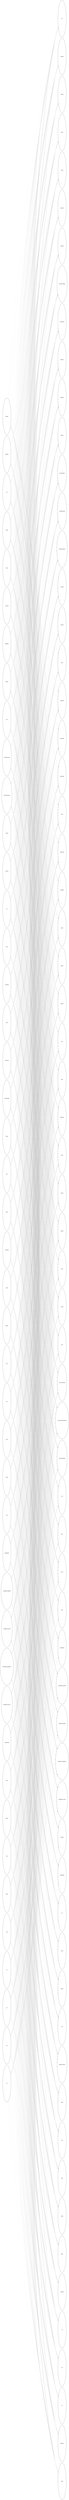 digraph Pandoc {
node [margin="0.1, 3.0"];
edge [style=dotted];
rankdir=LR;
ranksep=10;
bgcolor="white";
{rank=same; biblatexreader bibtexreader bitsreader commonmarkreader commonmark_xreader creolereader csljsonreader csvreader djotreader docbookreader docxreader dokuwikireader endnotexmlreader epubreader fb2reader gfmreader haddockreader htmlreader ipynbreader jatsreader jirareader jsonreader latexreader manreader markdownreader markdown_githubreader markdown_mmdreader markdown_phpextrareader markdown_strictreader mediawikireader musereader nativereader odtreader opmlreader orgreader risreader rstreader rtfreader t2treader textilereader tikiwikireader tsvreader twikireader typstreader vimwikireader ;}
{rank=same; asciidocwriter asciidoc_legacywriter asciidoctorwriter beamerwriter biblatexwriter bibtexwriter chunkedhtmlwriter commonmarkwriter commonmark_xwriter contextwriter csljsonwriter djotwriter docbookwriter docbook4writer docbook5writer docxwriter dokuwikiwriter dzslideswriter epubwriter epub2writer epub3writer fb2writer gfmwriter haddockwriter htmlwriter html4writer html5writer icmlwriter ipynbwriter jatswriter jats_archivingwriter jats_articleauthoringwriter jats_publishingwriter jirawriter jsonwriter latexwriter manwriter markdownwriter markdown_githubwriter markdown_mmdwriter markdown_phpextrawriter markdown_strictwriter markuawriter mediawikiwriter mswriter musewriter nativewriter odtwriter opendocumentwriter opmlwriter orgwriter pdfwriter plainwriter pptxwriter revealjswriter rstwriter rtfwriter s5writer slideouswriter slidywriter teiwriter texinfowriter textilewriter typstwriter xwikiwriter zimwikiwriter ;}
biblatexreader [label=biblatex, fontsize=14, width=2, height=1];
bibtexreader [label=bibtex, fontsize=14, width=2, height=1];
bitsreader [label=bits, fontsize=14, width=2, height=1];
commonmarkreader [label=commonmark, fontsize=14, width=2, height=1];
commonmark_xreader [label=commonmark_x, fontsize=14, width=2, height=1];
creolereader [label=creole, fontsize=14, width=2, height=1];
csljsonreader [label=csljson, fontsize=14, width=2, height=1];
csvreader [label=csv, fontsize=14, width=2, height=1];
djotreader [label=djot, fontsize=14, width=2, height=1];
docbookreader [label=docbook, fontsize=14, width=2, height=1];
docxreader [label=docx, fontsize=14, width=2, height=1];
dokuwikireader [label=dokuwiki, fontsize=14, width=2, height=1];
endnotexmlreader [label=endnotexml, fontsize=14, width=2, height=1];
epubreader [label=epub, fontsize=14, width=2, height=1];
fb2reader [label=fb2, fontsize=14, width=2, height=1];
gfmreader [label=gfm, fontsize=14, width=2, height=1];
haddockreader [label=haddock, fontsize=14, width=2, height=1];
htmlreader [label=html, fontsize=14, width=2, height=1];
ipynbreader [label=ipynb, fontsize=14, width=2, height=1];
jatsreader [label=jats, fontsize=14, width=2, height=1];
jirareader [label=jira, fontsize=14, width=2, height=1];
jsonreader [label=json, fontsize=14, width=2, height=1];
latexreader [label=latex, fontsize=14, width=2, height=1];
manreader [label=man, fontsize=14, width=2, height=1];
markdownreader [label=markdown, fontsize=14, width=2, height=1];
markdown_githubreader [label=markdown_github, fontsize=14, width=2, height=1];
markdown_mmdreader [label=markdown_mmd, fontsize=14, width=2, height=1];
markdown_phpextrareader [label=markdown_phpextra, fontsize=14, width=2, height=1];
markdown_strictreader [label=markdown_strict, fontsize=14, width=2, height=1];
mediawikireader [label=mediawiki, fontsize=14, width=2, height=1];
musereader [label=muse, fontsize=14, width=2, height=1];
nativereader [label=native, fontsize=14, width=2, height=1];
odtreader [label=odt, fontsize=14, width=2, height=1];
opmlreader [label=opml, fontsize=14, width=2, height=1];
orgreader [label=org, fontsize=14, width=2, height=1];
risreader [label=ris, fontsize=14, width=2, height=1];
rstreader [label=rst, fontsize=14, width=2, height=1];
rtfreader [label=rtf, fontsize=14, width=2, height=1];
t2treader [label=t2t, fontsize=14, width=2, height=1];
textilereader [label=textile, fontsize=14, width=2, height=1];
tikiwikireader [label=tikiwiki, fontsize=14, width=2, height=1];
tsvreader [label=tsv, fontsize=14, width=2, height=1];
twikireader [label=twiki, fontsize=14, width=2, height=1];
typstreader [label=typst, fontsize=14, width=2, height=1];
vimwikireader [label=vimwiki, fontsize=14, width=2, height=1];
asciidocwriter [label=asciidoc, fontsize=14, width=2, height=1];
asciidoc_legacywriter [label=asciidoc_legacy, fontsize=14, width=2, height=1];
asciidoctorwriter [label=asciidoctor, fontsize=14, width=2, height=1];
beamerwriter [label=beamer, fontsize=14, width=2, height=1];
biblatexwriter [label=biblatex, fontsize=14, width=2, height=1];
bibtexwriter [label=bibtex, fontsize=14, width=2, height=1];
chunkedhtmlwriter [label=chunkedhtml, fontsize=14, width=2, height=1];
commonmarkwriter [label=commonmark, fontsize=14, width=2, height=1];
commonmark_xwriter [label=commonmark_x, fontsize=14, width=2, height=1];
contextwriter [label=context, fontsize=14, width=2, height=1];
csljsonwriter [label=csljson, fontsize=14, width=2, height=1];
djotwriter [label=djot, fontsize=14, width=2, height=1];
docbookwriter [label=docbook, fontsize=14, width=2, height=1];
docbook4writer [label=docbook4, fontsize=14, width=2, height=1];
docbook5writer [label=docbook5, fontsize=14, width=2, height=1];
docxwriter [label=docx, fontsize=14, width=2, height=1];
dokuwikiwriter [label=dokuwiki, fontsize=14, width=2, height=1];
dzslideswriter [label=dzslides, fontsize=14, width=2, height=1];
epubwriter [label=epub, fontsize=14, width=2, height=1];
epub2writer [label=epub2, fontsize=14, width=2, height=1];
epub3writer [label=epub3, fontsize=14, width=2, height=1];
fb2writer [label=fb2, fontsize=14, width=2, height=1];
gfmwriter [label=gfm, fontsize=14, width=2, height=1];
haddockwriter [label=haddock, fontsize=14, width=2, height=1];
htmlwriter [label=html, fontsize=14, width=2, height=1];
html4writer [label=html4, fontsize=14, width=2, height=1];
html5writer [label=html5, fontsize=14, width=2, height=1];
icmlwriter [label=icml, fontsize=14, width=2, height=1];
ipynbwriter [label=ipynb, fontsize=14, width=2, height=1];
jatswriter [label=jats, fontsize=14, width=2, height=1];
jats_archivingwriter [label=jats_archiving, fontsize=14, width=2, height=1];
jats_articleauthoringwriter [label=jats_articleauthoring, fontsize=14, width=2, height=1];
jats_publishingwriter [label=jats_publishing, fontsize=14, width=2, height=1];
jirawriter [label=jira, fontsize=14, width=2, height=1];
jsonwriter [label=json, fontsize=14, width=2, height=1];
latexwriter [label=latex, fontsize=14, width=2, height=1];
manwriter [label=man, fontsize=14, width=2, height=1];
markdownwriter [label=markdown, fontsize=14, width=2, height=1];
markdown_githubwriter [label=markdown_github, fontsize=14, width=2, height=1];
markdown_mmdwriter [label=markdown_mmd, fontsize=14, width=2, height=1];
markdown_phpextrawriter [label=markdown_phpextra, fontsize=14, width=2, height=1];
markdown_strictwriter [label=markdown_strict, fontsize=14, width=2, height=1];
markuawriter [label=markua, fontsize=14, width=2, height=1];
mediawikiwriter [label=mediawiki, fontsize=14, width=2, height=1];
mswriter [label=ms, fontsize=14, width=2, height=1];
musewriter [label=muse, fontsize=14, width=2, height=1];
nativewriter [label=native, fontsize=14, width=2, height=1];
odtwriter [label=odt, fontsize=14, width=2, height=1];
opendocumentwriter [label=opendocument, fontsize=14, width=2, height=1];
opmlwriter [label=opml, fontsize=14, width=2, height=1];
orgwriter [label=org, fontsize=14, width=2, height=1];
pdfwriter [label=pdf, fontsize=14, width=2, height=1];
plainwriter [label=plain, fontsize=14, width=2, height=1];
pptxwriter [label=pptx, fontsize=14, width=2, height=1];
revealjswriter [label=revealjs, fontsize=14, width=2, height=1];
rstwriter [label=rst, fontsize=14, width=2, height=1];
rtfwriter [label=rtf, fontsize=14, width=2, height=1];
s5writer [label=s5, fontsize=14, width=2, height=1];
slideouswriter [label=slideous, fontsize=14, width=2, height=1];
slidywriter [label=slidy, fontsize=14, width=2, height=1];
teiwriter [label=tei, fontsize=14, width=2, height=1];
texinfowriter [label=texinfo, fontsize=14, width=2, height=1];
textilewriter [label=textile, fontsize=14, width=2, height=1];
typstwriter [label=typst, fontsize=14, width=2, height=1];
xwikiwriter [label=xwiki, fontsize=14, width=2, height=1];
zimwikiwriter [label=zimwiki, fontsize=14, width=2, height=1];
biblatexreader -> asciidocwriter [color="gray"];
biblatexreader -> asciidoc_legacywriter [color="gray"];
biblatexreader -> asciidoctorwriter [color="gray"];
biblatexreader -> beamerwriter [color="gray"];
biblatexreader -> biblatexwriter [color="gray"];
biblatexreader -> bibtexwriter [color="gray"];
biblatexreader -> chunkedhtmlwriter [color="gray"];
biblatexreader -> commonmarkwriter [color="gray"];
biblatexreader -> commonmark_xwriter [color="gray"];
biblatexreader -> contextwriter [color="gray"];
biblatexreader -> csljsonwriter [color="gray"];
biblatexreader -> djotwriter [color="gray"];
biblatexreader -> docbookwriter [color="gray"];
biblatexreader -> docbook4writer [color="gray"];
biblatexreader -> docbook5writer [color="gray"];
biblatexreader -> docxwriter [color="gray"];
biblatexreader -> dokuwikiwriter [color="gray"];
biblatexreader -> dzslideswriter [color="gray"];
biblatexreader -> epubwriter [color="gray"];
biblatexreader -> epub2writer [color="gray"];
biblatexreader -> epub3writer [color="gray"];
biblatexreader -> fb2writer [color="gray"];
biblatexreader -> gfmwriter [color="gray"];
biblatexreader -> haddockwriter [color="gray"];
biblatexreader -> htmlwriter [color="gray"];
biblatexreader -> html4writer [color="gray"];
biblatexreader -> html5writer [color="gray"];
biblatexreader -> icmlwriter [color="gray"];
biblatexreader -> ipynbwriter [color="gray"];
biblatexreader -> jatswriter [color="gray"];
biblatexreader -> jats_archivingwriter [color="gray"];
biblatexreader -> jats_articleauthoringwriter [color="gray"];
biblatexreader -> jats_publishingwriter [color="gray"];
biblatexreader -> jirawriter [color="gray"];
biblatexreader -> jsonwriter [color="gray"];
biblatexreader -> latexwriter [color="gray"];
biblatexreader -> manwriter [color="gray"];
biblatexreader -> markdownwriter [color="gray"];
biblatexreader -> markdown_githubwriter [color="gray"];
biblatexreader -> markdown_mmdwriter [color="gray"];
biblatexreader -> markdown_phpextrawriter [color="gray"];
biblatexreader -> markdown_strictwriter [color="gray"];
biblatexreader -> markuawriter [color="gray"];
biblatexreader -> mediawikiwriter [color="gray"];
biblatexreader -> mswriter [color="gray"];
biblatexreader -> musewriter [color="gray"];
biblatexreader -> nativewriter [color="gray"];
biblatexreader -> odtwriter [color="gray"];
biblatexreader -> opendocumentwriter [color="gray"];
biblatexreader -> opmlwriter [color="gray"];
biblatexreader -> orgwriter [color="gray"];
biblatexreader -> pdfwriter [color="gray"];
biblatexreader -> plainwriter [color="gray"];
biblatexreader -> pptxwriter [color="gray"];
biblatexreader -> revealjswriter [color="gray"];
biblatexreader -> rstwriter [color="gray"];
biblatexreader -> rtfwriter [color="gray"];
biblatexreader -> s5writer [color="gray"];
biblatexreader -> slideouswriter [color="gray"];
biblatexreader -> slidywriter [color="gray"];
biblatexreader -> teiwriter [color="gray"];
biblatexreader -> texinfowriter [color="gray"];
biblatexreader -> textilewriter [color="gray"];
biblatexreader -> typstwriter [color="gray"];
biblatexreader -> xwikiwriter [color="gray"];
biblatexreader -> zimwikiwriter [color="gray"];
bibtexreader -> asciidocwriter [color="gray"];
bibtexreader -> asciidoc_legacywriter [color="gray"];
bibtexreader -> asciidoctorwriter [color="gray"];
bibtexreader -> beamerwriter [color="gray"];
bibtexreader -> biblatexwriter [color="gray"];
bibtexreader -> bibtexwriter [color="gray"];
bibtexreader -> chunkedhtmlwriter [color="gray"];
bibtexreader -> commonmarkwriter [color="gray"];
bibtexreader -> commonmark_xwriter [color="gray"];
bibtexreader -> contextwriter [color="gray"];
bibtexreader -> csljsonwriter [color="gray"];
bibtexreader -> djotwriter [color="gray"];
bibtexreader -> docbookwriter [color="gray"];
bibtexreader -> docbook4writer [color="gray"];
bibtexreader -> docbook5writer [color="gray"];
bibtexreader -> docxwriter [color="gray"];
bibtexreader -> dokuwikiwriter [color="gray"];
bibtexreader -> dzslideswriter [color="gray"];
bibtexreader -> epubwriter [color="gray"];
bibtexreader -> epub2writer [color="gray"];
bibtexreader -> epub3writer [color="gray"];
bibtexreader -> fb2writer [color="gray"];
bibtexreader -> gfmwriter [color="gray"];
bibtexreader -> haddockwriter [color="gray"];
bibtexreader -> htmlwriter [color="gray"];
bibtexreader -> html4writer [color="gray"];
bibtexreader -> html5writer [color="gray"];
bibtexreader -> icmlwriter [color="gray"];
bibtexreader -> ipynbwriter [color="gray"];
bibtexreader -> jatswriter [color="gray"];
bibtexreader -> jats_archivingwriter [color="gray"];
bibtexreader -> jats_articleauthoringwriter [color="gray"];
bibtexreader -> jats_publishingwriter [color="gray"];
bibtexreader -> jirawriter [color="gray"];
bibtexreader -> jsonwriter [color="gray"];
bibtexreader -> latexwriter [color="gray"];
bibtexreader -> manwriter [color="gray"];
bibtexreader -> markdownwriter [color="gray"];
bibtexreader -> markdown_githubwriter [color="gray"];
bibtexreader -> markdown_mmdwriter [color="gray"];
bibtexreader -> markdown_phpextrawriter [color="gray"];
bibtexreader -> markdown_strictwriter [color="gray"];
bibtexreader -> markuawriter [color="gray"];
bibtexreader -> mediawikiwriter [color="gray"];
bibtexreader -> mswriter [color="gray"];
bibtexreader -> musewriter [color="gray"];
bibtexreader -> nativewriter [color="gray"];
bibtexreader -> odtwriter [color="gray"];
bibtexreader -> opendocumentwriter [color="gray"];
bibtexreader -> opmlwriter [color="gray"];
bibtexreader -> orgwriter [color="gray"];
bibtexreader -> pdfwriter [color="gray"];
bibtexreader -> plainwriter [color="gray"];
bibtexreader -> pptxwriter [color="gray"];
bibtexreader -> revealjswriter [color="gray"];
bibtexreader -> rstwriter [color="gray"];
bibtexreader -> rtfwriter [color="gray"];
bibtexreader -> s5writer [color="gray"];
bibtexreader -> slideouswriter [color="gray"];
bibtexreader -> slidywriter [color="gray"];
bibtexreader -> teiwriter [color="gray"];
bibtexreader -> texinfowriter [color="gray"];
bibtexreader -> textilewriter [color="gray"];
bibtexreader -> typstwriter [color="gray"];
bibtexreader -> xwikiwriter [color="gray"];
bibtexreader -> zimwikiwriter [color="gray"];
bitsreader -> asciidocwriter [color="gray"];
bitsreader -> asciidoc_legacywriter [color="gray"];
bitsreader -> asciidoctorwriter [color="gray"];
bitsreader -> beamerwriter [color="gray"];
bitsreader -> biblatexwriter [color="gray"];
bitsreader -> bibtexwriter [color="gray"];
bitsreader -> chunkedhtmlwriter [color="gray"];
bitsreader -> commonmarkwriter [color="gray"];
bitsreader -> commonmark_xwriter [color="gray"];
bitsreader -> contextwriter [color="gray"];
bitsreader -> csljsonwriter [color="gray"];
bitsreader -> djotwriter [color="gray"];
bitsreader -> docbookwriter [color="gray"];
bitsreader -> docbook4writer [color="gray"];
bitsreader -> docbook5writer [color="gray"];
bitsreader -> docxwriter [color="gray"];
bitsreader -> dokuwikiwriter [color="gray"];
bitsreader -> dzslideswriter [color="gray"];
bitsreader -> epubwriter [color="gray"];
bitsreader -> epub2writer [color="gray"];
bitsreader -> epub3writer [color="gray"];
bitsreader -> fb2writer [color="gray"];
bitsreader -> gfmwriter [color="gray"];
bitsreader -> haddockwriter [color="gray"];
bitsreader -> htmlwriter [color="gray"];
bitsreader -> html4writer [color="gray"];
bitsreader -> html5writer [color="gray"];
bitsreader -> icmlwriter [color="gray"];
bitsreader -> ipynbwriter [color="gray"];
bitsreader -> jatswriter [color="gray"];
bitsreader -> jats_archivingwriter [color="gray"];
bitsreader -> jats_articleauthoringwriter [color="gray"];
bitsreader -> jats_publishingwriter [color="gray"];
bitsreader -> jirawriter [color="gray"];
bitsreader -> jsonwriter [color="gray"];
bitsreader -> latexwriter [color="gray"];
bitsreader -> manwriter [color="gray"];
bitsreader -> markdownwriter [color="gray"];
bitsreader -> markdown_githubwriter [color="gray"];
bitsreader -> markdown_mmdwriter [color="gray"];
bitsreader -> markdown_phpextrawriter [color="gray"];
bitsreader -> markdown_strictwriter [color="gray"];
bitsreader -> markuawriter [color="gray"];
bitsreader -> mediawikiwriter [color="gray"];
bitsreader -> mswriter [color="gray"];
bitsreader -> musewriter [color="gray"];
bitsreader -> nativewriter [color="gray"];
bitsreader -> odtwriter [color="gray"];
bitsreader -> opendocumentwriter [color="gray"];
bitsreader -> opmlwriter [color="gray"];
bitsreader -> orgwriter [color="gray"];
bitsreader -> pdfwriter [color="gray"];
bitsreader -> plainwriter [color="gray"];
bitsreader -> pptxwriter [color="gray"];
bitsreader -> revealjswriter [color="gray"];
bitsreader -> rstwriter [color="gray"];
bitsreader -> rtfwriter [color="gray"];
bitsreader -> s5writer [color="gray"];
bitsreader -> slideouswriter [color="gray"];
bitsreader -> slidywriter [color="gray"];
bitsreader -> teiwriter [color="gray"];
bitsreader -> texinfowriter [color="gray"];
bitsreader -> textilewriter [color="gray"];
bitsreader -> typstwriter [color="gray"];
bitsreader -> xwikiwriter [color="gray"];
bitsreader -> zimwikiwriter [color="gray"];
commonmarkreader -> asciidocwriter [color="gray"];
commonmarkreader -> asciidoc_legacywriter [color="gray"];
commonmarkreader -> asciidoctorwriter [color="gray"];
commonmarkreader -> beamerwriter [color="gray"];
commonmarkreader -> biblatexwriter [color="gray"];
commonmarkreader -> bibtexwriter [color="gray"];
commonmarkreader -> chunkedhtmlwriter [color="gray"];
commonmarkreader -> commonmarkwriter [color="gray"];
commonmarkreader -> commonmark_xwriter [color="gray"];
commonmarkreader -> contextwriter [color="gray"];
commonmarkreader -> csljsonwriter [color="gray"];
commonmarkreader -> djotwriter [color="gray"];
commonmarkreader -> docbookwriter [color="gray"];
commonmarkreader -> docbook4writer [color="gray"];
commonmarkreader -> docbook5writer [color="gray"];
commonmarkreader -> docxwriter [color="gray"];
commonmarkreader -> dokuwikiwriter [color="gray"];
commonmarkreader -> dzslideswriter [color="gray"];
commonmarkreader -> epubwriter [color="gray"];
commonmarkreader -> epub2writer [color="gray"];
commonmarkreader -> epub3writer [color="gray"];
commonmarkreader -> fb2writer [color="gray"];
commonmarkreader -> gfmwriter [color="gray"];
commonmarkreader -> haddockwriter [color="gray"];
commonmarkreader -> htmlwriter [color="gray"];
commonmarkreader -> html4writer [color="gray"];
commonmarkreader -> html5writer [color="gray"];
commonmarkreader -> icmlwriter [color="gray"];
commonmarkreader -> ipynbwriter [color="gray"];
commonmarkreader -> jatswriter [color="gray"];
commonmarkreader -> jats_archivingwriter [color="gray"];
commonmarkreader -> jats_articleauthoringwriter [color="gray"];
commonmarkreader -> jats_publishingwriter [color="gray"];
commonmarkreader -> jirawriter [color="gray"];
commonmarkreader -> jsonwriter [color="gray"];
commonmarkreader -> latexwriter [color="gray"];
commonmarkreader -> manwriter [color="gray"];
commonmarkreader -> markdownwriter [color="gray"];
commonmarkreader -> markdown_githubwriter [color="gray"];
commonmarkreader -> markdown_mmdwriter [color="gray"];
commonmarkreader -> markdown_phpextrawriter [color="gray"];
commonmarkreader -> markdown_strictwriter [color="gray"];
commonmarkreader -> markuawriter [color="gray"];
commonmarkreader -> mediawikiwriter [color="gray"];
commonmarkreader -> mswriter [color="gray"];
commonmarkreader -> musewriter [color="gray"];
commonmarkreader -> nativewriter [color="gray"];
commonmarkreader -> odtwriter [color="gray"];
commonmarkreader -> opendocumentwriter [color="gray"];
commonmarkreader -> opmlwriter [color="gray"];
commonmarkreader -> orgwriter [color="gray"];
commonmarkreader -> pdfwriter [color="gray"];
commonmarkreader -> plainwriter [color="gray"];
commonmarkreader -> pptxwriter [color="gray"];
commonmarkreader -> revealjswriter [color="gray"];
commonmarkreader -> rstwriter [color="gray"];
commonmarkreader -> rtfwriter [color="gray"];
commonmarkreader -> s5writer [color="gray"];
commonmarkreader -> slideouswriter [color="gray"];
commonmarkreader -> slidywriter [color="gray"];
commonmarkreader -> teiwriter [color="gray"];
commonmarkreader -> texinfowriter [color="gray"];
commonmarkreader -> textilewriter [color="gray"];
commonmarkreader -> typstwriter [color="gray"];
commonmarkreader -> xwikiwriter [color="gray"];
commonmarkreader -> zimwikiwriter [color="gray"];
commonmark_xreader -> asciidocwriter [color="gray"];
commonmark_xreader -> asciidoc_legacywriter [color="gray"];
commonmark_xreader -> asciidoctorwriter [color="gray"];
commonmark_xreader -> beamerwriter [color="gray"];
commonmark_xreader -> biblatexwriter [color="gray"];
commonmark_xreader -> bibtexwriter [color="gray"];
commonmark_xreader -> chunkedhtmlwriter [color="gray"];
commonmark_xreader -> commonmarkwriter [color="gray"];
commonmark_xreader -> commonmark_xwriter [color="gray"];
commonmark_xreader -> contextwriter [color="gray"];
commonmark_xreader -> csljsonwriter [color="gray"];
commonmark_xreader -> djotwriter [color="gray"];
commonmark_xreader -> docbookwriter [color="gray"];
commonmark_xreader -> docbook4writer [color="gray"];
commonmark_xreader -> docbook5writer [color="gray"];
commonmark_xreader -> docxwriter [color="gray"];
commonmark_xreader -> dokuwikiwriter [color="gray"];
commonmark_xreader -> dzslideswriter [color="gray"];
commonmark_xreader -> epubwriter [color="gray"];
commonmark_xreader -> epub2writer [color="gray"];
commonmark_xreader -> epub3writer [color="gray"];
commonmark_xreader -> fb2writer [color="gray"];
commonmark_xreader -> gfmwriter [color="gray"];
commonmark_xreader -> haddockwriter [color="gray"];
commonmark_xreader -> htmlwriter [color="gray"];
commonmark_xreader -> html4writer [color="gray"];
commonmark_xreader -> html5writer [color="gray"];
commonmark_xreader -> icmlwriter [color="gray"];
commonmark_xreader -> ipynbwriter [color="gray"];
commonmark_xreader -> jatswriter [color="gray"];
commonmark_xreader -> jats_archivingwriter [color="gray"];
commonmark_xreader -> jats_articleauthoringwriter [color="gray"];
commonmark_xreader -> jats_publishingwriter [color="gray"];
commonmark_xreader -> jirawriter [color="gray"];
commonmark_xreader -> jsonwriter [color="gray"];
commonmark_xreader -> latexwriter [color="gray"];
commonmark_xreader -> manwriter [color="gray"];
commonmark_xreader -> markdownwriter [color="gray"];
commonmark_xreader -> markdown_githubwriter [color="gray"];
commonmark_xreader -> markdown_mmdwriter [color="gray"];
commonmark_xreader -> markdown_phpextrawriter [color="gray"];
commonmark_xreader -> markdown_strictwriter [color="gray"];
commonmark_xreader -> markuawriter [color="gray"];
commonmark_xreader -> mediawikiwriter [color="gray"];
commonmark_xreader -> mswriter [color="gray"];
commonmark_xreader -> musewriter [color="gray"];
commonmark_xreader -> nativewriter [color="gray"];
commonmark_xreader -> odtwriter [color="gray"];
commonmark_xreader -> opendocumentwriter [color="gray"];
commonmark_xreader -> opmlwriter [color="gray"];
commonmark_xreader -> orgwriter [color="gray"];
commonmark_xreader -> pdfwriter [color="gray"];
commonmark_xreader -> plainwriter [color="gray"];
commonmark_xreader -> pptxwriter [color="gray"];
commonmark_xreader -> revealjswriter [color="gray"];
commonmark_xreader -> rstwriter [color="gray"];
commonmark_xreader -> rtfwriter [color="gray"];
commonmark_xreader -> s5writer [color="gray"];
commonmark_xreader -> slideouswriter [color="gray"];
commonmark_xreader -> slidywriter [color="gray"];
commonmark_xreader -> teiwriter [color="gray"];
commonmark_xreader -> texinfowriter [color="gray"];
commonmark_xreader -> textilewriter [color="gray"];
commonmark_xreader -> typstwriter [color="gray"];
commonmark_xreader -> xwikiwriter [color="gray"];
commonmark_xreader -> zimwikiwriter [color="gray"];
creolereader -> asciidocwriter [color="gray"];
creolereader -> asciidoc_legacywriter [color="gray"];
creolereader -> asciidoctorwriter [color="gray"];
creolereader -> beamerwriter [color="gray"];
creolereader -> biblatexwriter [color="gray"];
creolereader -> bibtexwriter [color="gray"];
creolereader -> chunkedhtmlwriter [color="gray"];
creolereader -> commonmarkwriter [color="gray"];
creolereader -> commonmark_xwriter [color="gray"];
creolereader -> contextwriter [color="gray"];
creolereader -> csljsonwriter [color="gray"];
creolereader -> djotwriter [color="gray"];
creolereader -> docbookwriter [color="gray"];
creolereader -> docbook4writer [color="gray"];
creolereader -> docbook5writer [color="gray"];
creolereader -> docxwriter [color="gray"];
creolereader -> dokuwikiwriter [color="gray"];
creolereader -> dzslideswriter [color="gray"];
creolereader -> epubwriter [color="gray"];
creolereader -> epub2writer [color="gray"];
creolereader -> epub3writer [color="gray"];
creolereader -> fb2writer [color="gray"];
creolereader -> gfmwriter [color="gray"];
creolereader -> haddockwriter [color="gray"];
creolereader -> htmlwriter [color="gray"];
creolereader -> html4writer [color="gray"];
creolereader -> html5writer [color="gray"];
creolereader -> icmlwriter [color="gray"];
creolereader -> ipynbwriter [color="gray"];
creolereader -> jatswriter [color="gray"];
creolereader -> jats_archivingwriter [color="gray"];
creolereader -> jats_articleauthoringwriter [color="gray"];
creolereader -> jats_publishingwriter [color="gray"];
creolereader -> jirawriter [color="gray"];
creolereader -> jsonwriter [color="gray"];
creolereader -> latexwriter [color="gray"];
creolereader -> manwriter [color="gray"];
creolereader -> markdownwriter [color="gray"];
creolereader -> markdown_githubwriter [color="gray"];
creolereader -> markdown_mmdwriter [color="gray"];
creolereader -> markdown_phpextrawriter [color="gray"];
creolereader -> markdown_strictwriter [color="gray"];
creolereader -> markuawriter [color="gray"];
creolereader -> mediawikiwriter [color="gray"];
creolereader -> mswriter [color="gray"];
creolereader -> musewriter [color="gray"];
creolereader -> nativewriter [color="gray"];
creolereader -> odtwriter [color="gray"];
creolereader -> opendocumentwriter [color="gray"];
creolereader -> opmlwriter [color="gray"];
creolereader -> orgwriter [color="gray"];
creolereader -> pdfwriter [color="gray"];
creolereader -> plainwriter [color="gray"];
creolereader -> pptxwriter [color="gray"];
creolereader -> revealjswriter [color="gray"];
creolereader -> rstwriter [color="gray"];
creolereader -> rtfwriter [color="gray"];
creolereader -> s5writer [color="gray"];
creolereader -> slideouswriter [color="gray"];
creolereader -> slidywriter [color="gray"];
creolereader -> teiwriter [color="gray"];
creolereader -> texinfowriter [color="gray"];
creolereader -> textilewriter [color="gray"];
creolereader -> typstwriter [color="gray"];
creolereader -> xwikiwriter [color="gray"];
creolereader -> zimwikiwriter [color="gray"];
csljsonreader -> asciidocwriter [color="gray"];
csljsonreader -> asciidoc_legacywriter [color="gray"];
csljsonreader -> asciidoctorwriter [color="gray"];
csljsonreader -> beamerwriter [color="gray"];
csljsonreader -> biblatexwriter [color="gray"];
csljsonreader -> bibtexwriter [color="gray"];
csljsonreader -> chunkedhtmlwriter [color="gray"];
csljsonreader -> commonmarkwriter [color="gray"];
csljsonreader -> commonmark_xwriter [color="gray"];
csljsonreader -> contextwriter [color="gray"];
csljsonreader -> csljsonwriter [color="gray"];
csljsonreader -> djotwriter [color="gray"];
csljsonreader -> docbookwriter [color="gray"];
csljsonreader -> docbook4writer [color="gray"];
csljsonreader -> docbook5writer [color="gray"];
csljsonreader -> docxwriter [color="gray"];
csljsonreader -> dokuwikiwriter [color="gray"];
csljsonreader -> dzslideswriter [color="gray"];
csljsonreader -> epubwriter [color="gray"];
csljsonreader -> epub2writer [color="gray"];
csljsonreader -> epub3writer [color="gray"];
csljsonreader -> fb2writer [color="gray"];
csljsonreader -> gfmwriter [color="gray"];
csljsonreader -> haddockwriter [color="gray"];
csljsonreader -> htmlwriter [color="gray"];
csljsonreader -> html4writer [color="gray"];
csljsonreader -> html5writer [color="gray"];
csljsonreader -> icmlwriter [color="gray"];
csljsonreader -> ipynbwriter [color="gray"];
csljsonreader -> jatswriter [color="gray"];
csljsonreader -> jats_archivingwriter [color="gray"];
csljsonreader -> jats_articleauthoringwriter [color="gray"];
csljsonreader -> jats_publishingwriter [color="gray"];
csljsonreader -> jirawriter [color="gray"];
csljsonreader -> jsonwriter [color="gray"];
csljsonreader -> latexwriter [color="gray"];
csljsonreader -> manwriter [color="gray"];
csljsonreader -> markdownwriter [color="gray"];
csljsonreader -> markdown_githubwriter [color="gray"];
csljsonreader -> markdown_mmdwriter [color="gray"];
csljsonreader -> markdown_phpextrawriter [color="gray"];
csljsonreader -> markdown_strictwriter [color="gray"];
csljsonreader -> markuawriter [color="gray"];
csljsonreader -> mediawikiwriter [color="gray"];
csljsonreader -> mswriter [color="gray"];
csljsonreader -> musewriter [color="gray"];
csljsonreader -> nativewriter [color="gray"];
csljsonreader -> odtwriter [color="gray"];
csljsonreader -> opendocumentwriter [color="gray"];
csljsonreader -> opmlwriter [color="gray"];
csljsonreader -> orgwriter [color="gray"];
csljsonreader -> pdfwriter [color="gray"];
csljsonreader -> plainwriter [color="gray"];
csljsonreader -> pptxwriter [color="gray"];
csljsonreader -> revealjswriter [color="gray"];
csljsonreader -> rstwriter [color="gray"];
csljsonreader -> rtfwriter [color="gray"];
csljsonreader -> s5writer [color="gray"];
csljsonreader -> slideouswriter [color="gray"];
csljsonreader -> slidywriter [color="gray"];
csljsonreader -> teiwriter [color="gray"];
csljsonreader -> texinfowriter [color="gray"];
csljsonreader -> textilewriter [color="gray"];
csljsonreader -> typstwriter [color="gray"];
csljsonreader -> xwikiwriter [color="gray"];
csljsonreader -> zimwikiwriter [color="gray"];
csvreader -> asciidocwriter [color="gray"];
csvreader -> asciidoc_legacywriter [color="gray"];
csvreader -> asciidoctorwriter [color="gray"];
csvreader -> beamerwriter [color="gray"];
csvreader -> biblatexwriter [color="gray"];
csvreader -> bibtexwriter [color="gray"];
csvreader -> chunkedhtmlwriter [color="gray"];
csvreader -> commonmarkwriter [color="gray"];
csvreader -> commonmark_xwriter [color="gray"];
csvreader -> contextwriter [color="gray"];
csvreader -> csljsonwriter [color="gray"];
csvreader -> djotwriter [color="gray"];
csvreader -> docbookwriter [color="gray"];
csvreader -> docbook4writer [color="gray"];
csvreader -> docbook5writer [color="gray"];
csvreader -> docxwriter [color="gray"];
csvreader -> dokuwikiwriter [color="gray"];
csvreader -> dzslideswriter [color="gray"];
csvreader -> epubwriter [color="gray"];
csvreader -> epub2writer [color="gray"];
csvreader -> epub3writer [color="gray"];
csvreader -> fb2writer [color="gray"];
csvreader -> gfmwriter [color="gray"];
csvreader -> haddockwriter [color="gray"];
csvreader -> htmlwriter [color="gray"];
csvreader -> html4writer [color="gray"];
csvreader -> html5writer [color="gray"];
csvreader -> icmlwriter [color="gray"];
csvreader -> ipynbwriter [color="gray"];
csvreader -> jatswriter [color="gray"];
csvreader -> jats_archivingwriter [color="gray"];
csvreader -> jats_articleauthoringwriter [color="gray"];
csvreader -> jats_publishingwriter [color="gray"];
csvreader -> jirawriter [color="gray"];
csvreader -> jsonwriter [color="gray"];
csvreader -> latexwriter [color="gray"];
csvreader -> manwriter [color="gray"];
csvreader -> markdownwriter [color="gray"];
csvreader -> markdown_githubwriter [color="gray"];
csvreader -> markdown_mmdwriter [color="gray"];
csvreader -> markdown_phpextrawriter [color="gray"];
csvreader -> markdown_strictwriter [color="gray"];
csvreader -> markuawriter [color="gray"];
csvreader -> mediawikiwriter [color="gray"];
csvreader -> mswriter [color="gray"];
csvreader -> musewriter [color="gray"];
csvreader -> nativewriter [color="gray"];
csvreader -> odtwriter [color="gray"];
csvreader -> opendocumentwriter [color="gray"];
csvreader -> opmlwriter [color="gray"];
csvreader -> orgwriter [color="gray"];
csvreader -> pdfwriter [color="gray"];
csvreader -> plainwriter [color="gray"];
csvreader -> pptxwriter [color="gray"];
csvreader -> revealjswriter [color="gray"];
csvreader -> rstwriter [color="gray"];
csvreader -> rtfwriter [color="gray"];
csvreader -> s5writer [color="gray"];
csvreader -> slideouswriter [color="gray"];
csvreader -> slidywriter [color="gray"];
csvreader -> teiwriter [color="gray"];
csvreader -> texinfowriter [color="gray"];
csvreader -> textilewriter [color="gray"];
csvreader -> typstwriter [color="gray"];
csvreader -> xwikiwriter [color="gray"];
csvreader -> zimwikiwriter [color="gray"];
djotreader -> asciidocwriter [color="gray"];
djotreader -> asciidoc_legacywriter [color="gray"];
djotreader -> asciidoctorwriter [color="gray"];
djotreader -> beamerwriter [color="gray"];
djotreader -> biblatexwriter [color="gray"];
djotreader -> bibtexwriter [color="gray"];
djotreader -> chunkedhtmlwriter [color="gray"];
djotreader -> commonmarkwriter [color="gray"];
djotreader -> commonmark_xwriter [color="gray"];
djotreader -> contextwriter [color="gray"];
djotreader -> csljsonwriter [color="gray"];
djotreader -> djotwriter [color="gray"];
djotreader -> docbookwriter [color="gray"];
djotreader -> docbook4writer [color="gray"];
djotreader -> docbook5writer [color="gray"];
djotreader -> docxwriter [color="gray"];
djotreader -> dokuwikiwriter [color="gray"];
djotreader -> dzslideswriter [color="gray"];
djotreader -> epubwriter [color="gray"];
djotreader -> epub2writer [color="gray"];
djotreader -> epub3writer [color="gray"];
djotreader -> fb2writer [color="gray"];
djotreader -> gfmwriter [color="gray"];
djotreader -> haddockwriter [color="gray"];
djotreader -> htmlwriter [color="gray"];
djotreader -> html4writer [color="gray"];
djotreader -> html5writer [color="gray"];
djotreader -> icmlwriter [color="gray"];
djotreader -> ipynbwriter [color="gray"];
djotreader -> jatswriter [color="gray"];
djotreader -> jats_archivingwriter [color="gray"];
djotreader -> jats_articleauthoringwriter [color="gray"];
djotreader -> jats_publishingwriter [color="gray"];
djotreader -> jirawriter [color="gray"];
djotreader -> jsonwriter [color="gray"];
djotreader -> latexwriter [color="gray"];
djotreader -> manwriter [color="gray"];
djotreader -> markdownwriter [color="gray"];
djotreader -> markdown_githubwriter [color="gray"];
djotreader -> markdown_mmdwriter [color="gray"];
djotreader -> markdown_phpextrawriter [color="gray"];
djotreader -> markdown_strictwriter [color="gray"];
djotreader -> markuawriter [color="gray"];
djotreader -> mediawikiwriter [color="gray"];
djotreader -> mswriter [color="gray"];
djotreader -> musewriter [color="gray"];
djotreader -> nativewriter [color="gray"];
djotreader -> odtwriter [color="gray"];
djotreader -> opendocumentwriter [color="gray"];
djotreader -> opmlwriter [color="gray"];
djotreader -> orgwriter [color="gray"];
djotreader -> pdfwriter [color="gray"];
djotreader -> plainwriter [color="gray"];
djotreader -> pptxwriter [color="gray"];
djotreader -> revealjswriter [color="gray"];
djotreader -> rstwriter [color="gray"];
djotreader -> rtfwriter [color="gray"];
djotreader -> s5writer [color="gray"];
djotreader -> slideouswriter [color="gray"];
djotreader -> slidywriter [color="gray"];
djotreader -> teiwriter [color="gray"];
djotreader -> texinfowriter [color="gray"];
djotreader -> textilewriter [color="gray"];
djotreader -> typstwriter [color="gray"];
djotreader -> xwikiwriter [color="gray"];
djotreader -> zimwikiwriter [color="gray"];
docbookreader -> asciidocwriter [color="gray"];
docbookreader -> asciidoc_legacywriter [color="gray"];
docbookreader -> asciidoctorwriter [color="gray"];
docbookreader -> beamerwriter [color="gray"];
docbookreader -> biblatexwriter [color="gray"];
docbookreader -> bibtexwriter [color="gray"];
docbookreader -> chunkedhtmlwriter [color="gray"];
docbookreader -> commonmarkwriter [color="gray"];
docbookreader -> commonmark_xwriter [color="gray"];
docbookreader -> contextwriter [color="gray"];
docbookreader -> csljsonwriter [color="gray"];
docbookreader -> djotwriter [color="gray"];
docbookreader -> docbookwriter [color="gray"];
docbookreader -> docbook4writer [color="gray"];
docbookreader -> docbook5writer [color="gray"];
docbookreader -> docxwriter [color="gray"];
docbookreader -> dokuwikiwriter [color="gray"];
docbookreader -> dzslideswriter [color="gray"];
docbookreader -> epubwriter [color="gray"];
docbookreader -> epub2writer [color="gray"];
docbookreader -> epub3writer [color="gray"];
docbookreader -> fb2writer [color="gray"];
docbookreader -> gfmwriter [color="gray"];
docbookreader -> haddockwriter [color="gray"];
docbookreader -> htmlwriter [color="gray"];
docbookreader -> html4writer [color="gray"];
docbookreader -> html5writer [color="gray"];
docbookreader -> icmlwriter [color="gray"];
docbookreader -> ipynbwriter [color="gray"];
docbookreader -> jatswriter [color="gray"];
docbookreader -> jats_archivingwriter [color="gray"];
docbookreader -> jats_articleauthoringwriter [color="gray"];
docbookreader -> jats_publishingwriter [color="gray"];
docbookreader -> jirawriter [color="gray"];
docbookreader -> jsonwriter [color="gray"];
docbookreader -> latexwriter [color="gray"];
docbookreader -> manwriter [color="gray"];
docbookreader -> markdownwriter [color="gray"];
docbookreader -> markdown_githubwriter [color="gray"];
docbookreader -> markdown_mmdwriter [color="gray"];
docbookreader -> markdown_phpextrawriter [color="gray"];
docbookreader -> markdown_strictwriter [color="gray"];
docbookreader -> markuawriter [color="gray"];
docbookreader -> mediawikiwriter [color="gray"];
docbookreader -> mswriter [color="gray"];
docbookreader -> musewriter [color="gray"];
docbookreader -> nativewriter [color="gray"];
docbookreader -> odtwriter [color="gray"];
docbookreader -> opendocumentwriter [color="gray"];
docbookreader -> opmlwriter [color="gray"];
docbookreader -> orgwriter [color="gray"];
docbookreader -> pdfwriter [color="gray"];
docbookreader -> plainwriter [color="gray"];
docbookreader -> pptxwriter [color="gray"];
docbookreader -> revealjswriter [color="gray"];
docbookreader -> rstwriter [color="gray"];
docbookreader -> rtfwriter [color="gray"];
docbookreader -> s5writer [color="gray"];
docbookreader -> slideouswriter [color="gray"];
docbookreader -> slidywriter [color="gray"];
docbookreader -> teiwriter [color="gray"];
docbookreader -> texinfowriter [color="gray"];
docbookreader -> textilewriter [color="gray"];
docbookreader -> typstwriter [color="gray"];
docbookreader -> xwikiwriter [color="gray"];
docbookreader -> zimwikiwriter [color="gray"];
docxreader -> asciidocwriter [color="gray"];
docxreader -> asciidoc_legacywriter [color="gray"];
docxreader -> asciidoctorwriter [color="gray"];
docxreader -> beamerwriter [color="gray"];
docxreader -> biblatexwriter [color="gray"];
docxreader -> bibtexwriter [color="gray"];
docxreader -> chunkedhtmlwriter [color="gray"];
docxreader -> commonmarkwriter [color="gray"];
docxreader -> commonmark_xwriter [color="gray"];
docxreader -> contextwriter [color="gray"];
docxreader -> csljsonwriter [color="gray"];
docxreader -> djotwriter [color="gray"];
docxreader -> docbookwriter [color="gray"];
docxreader -> docbook4writer [color="gray"];
docxreader -> docbook5writer [color="gray"];
docxreader -> docxwriter [color="gray"];
docxreader -> dokuwikiwriter [color="gray"];
docxreader -> dzslideswriter [color="gray"];
docxreader -> epubwriter [color="gray"];
docxreader -> epub2writer [color="gray"];
docxreader -> epub3writer [color="gray"];
docxreader -> fb2writer [color="gray"];
docxreader -> gfmwriter [color="gray"];
docxreader -> haddockwriter [color="gray"];
docxreader -> htmlwriter [color="gray"];
docxreader -> html4writer [color="gray"];
docxreader -> html5writer [color="gray"];
docxreader -> icmlwriter [color="gray"];
docxreader -> ipynbwriter [color="gray"];
docxreader -> jatswriter [color="gray"];
docxreader -> jats_archivingwriter [color="gray"];
docxreader -> jats_articleauthoringwriter [color="gray"];
docxreader -> jats_publishingwriter [color="gray"];
docxreader -> jirawriter [color="gray"];
docxreader -> jsonwriter [color="gray"];
docxreader -> latexwriter [color="gray"];
docxreader -> manwriter [color="gray"];
docxreader -> markdownwriter [color="gray"];
docxreader -> markdown_githubwriter [color="gray"];
docxreader -> markdown_mmdwriter [color="gray"];
docxreader -> markdown_phpextrawriter [color="gray"];
docxreader -> markdown_strictwriter [color="gray"];
docxreader -> markuawriter [color="gray"];
docxreader -> mediawikiwriter [color="gray"];
docxreader -> mswriter [color="gray"];
docxreader -> musewriter [color="gray"];
docxreader -> nativewriter [color="gray"];
docxreader -> odtwriter [color="gray"];
docxreader -> opendocumentwriter [color="gray"];
docxreader -> opmlwriter [color="gray"];
docxreader -> orgwriter [color="gray"];
docxreader -> pdfwriter [color="gray"];
docxreader -> plainwriter [color="gray"];
docxreader -> pptxwriter [color="gray"];
docxreader -> revealjswriter [color="gray"];
docxreader -> rstwriter [color="gray"];
docxreader -> rtfwriter [color="gray"];
docxreader -> s5writer [color="gray"];
docxreader -> slideouswriter [color="gray"];
docxreader -> slidywriter [color="gray"];
docxreader -> teiwriter [color="gray"];
docxreader -> texinfowriter [color="gray"];
docxreader -> textilewriter [color="gray"];
docxreader -> typstwriter [color="gray"];
docxreader -> xwikiwriter [color="gray"];
docxreader -> zimwikiwriter [color="gray"];
dokuwikireader -> asciidocwriter [color="gray"];
dokuwikireader -> asciidoc_legacywriter [color="gray"];
dokuwikireader -> asciidoctorwriter [color="gray"];
dokuwikireader -> beamerwriter [color="gray"];
dokuwikireader -> biblatexwriter [color="gray"];
dokuwikireader -> bibtexwriter [color="gray"];
dokuwikireader -> chunkedhtmlwriter [color="gray"];
dokuwikireader -> commonmarkwriter [color="gray"];
dokuwikireader -> commonmark_xwriter [color="gray"];
dokuwikireader -> contextwriter [color="gray"];
dokuwikireader -> csljsonwriter [color="gray"];
dokuwikireader -> djotwriter [color="gray"];
dokuwikireader -> docbookwriter [color="gray"];
dokuwikireader -> docbook4writer [color="gray"];
dokuwikireader -> docbook5writer [color="gray"];
dokuwikireader -> docxwriter [color="gray"];
dokuwikireader -> dokuwikiwriter [color="gray"];
dokuwikireader -> dzslideswriter [color="gray"];
dokuwikireader -> epubwriter [color="gray"];
dokuwikireader -> epub2writer [color="gray"];
dokuwikireader -> epub3writer [color="gray"];
dokuwikireader -> fb2writer [color="gray"];
dokuwikireader -> gfmwriter [color="gray"];
dokuwikireader -> haddockwriter [color="gray"];
dokuwikireader -> htmlwriter [color="gray"];
dokuwikireader -> html4writer [color="gray"];
dokuwikireader -> html5writer [color="gray"];
dokuwikireader -> icmlwriter [color="gray"];
dokuwikireader -> ipynbwriter [color="gray"];
dokuwikireader -> jatswriter [color="gray"];
dokuwikireader -> jats_archivingwriter [color="gray"];
dokuwikireader -> jats_articleauthoringwriter [color="gray"];
dokuwikireader -> jats_publishingwriter [color="gray"];
dokuwikireader -> jirawriter [color="gray"];
dokuwikireader -> jsonwriter [color="gray"];
dokuwikireader -> latexwriter [color="gray"];
dokuwikireader -> manwriter [color="gray"];
dokuwikireader -> markdownwriter [color="gray"];
dokuwikireader -> markdown_githubwriter [color="gray"];
dokuwikireader -> markdown_mmdwriter [color="gray"];
dokuwikireader -> markdown_phpextrawriter [color="gray"];
dokuwikireader -> markdown_strictwriter [color="gray"];
dokuwikireader -> markuawriter [color="gray"];
dokuwikireader -> mediawikiwriter [color="gray"];
dokuwikireader -> mswriter [color="gray"];
dokuwikireader -> musewriter [color="gray"];
dokuwikireader -> nativewriter [color="gray"];
dokuwikireader -> odtwriter [color="gray"];
dokuwikireader -> opendocumentwriter [color="gray"];
dokuwikireader -> opmlwriter [color="gray"];
dokuwikireader -> orgwriter [color="gray"];
dokuwikireader -> pdfwriter [color="gray"];
dokuwikireader -> plainwriter [color="gray"];
dokuwikireader -> pptxwriter [color="gray"];
dokuwikireader -> revealjswriter [color="gray"];
dokuwikireader -> rstwriter [color="gray"];
dokuwikireader -> rtfwriter [color="gray"];
dokuwikireader -> s5writer [color="gray"];
dokuwikireader -> slideouswriter [color="gray"];
dokuwikireader -> slidywriter [color="gray"];
dokuwikireader -> teiwriter [color="gray"];
dokuwikireader -> texinfowriter [color="gray"];
dokuwikireader -> textilewriter [color="gray"];
dokuwikireader -> typstwriter [color="gray"];
dokuwikireader -> xwikiwriter [color="gray"];
dokuwikireader -> zimwikiwriter [color="gray"];
endnotexmlreader -> asciidocwriter [color="gray"];
endnotexmlreader -> asciidoc_legacywriter [color="gray"];
endnotexmlreader -> asciidoctorwriter [color="gray"];
endnotexmlreader -> beamerwriter [color="gray"];
endnotexmlreader -> biblatexwriter [color="gray"];
endnotexmlreader -> bibtexwriter [color="gray"];
endnotexmlreader -> chunkedhtmlwriter [color="gray"];
endnotexmlreader -> commonmarkwriter [color="gray"];
endnotexmlreader -> commonmark_xwriter [color="gray"];
endnotexmlreader -> contextwriter [color="gray"];
endnotexmlreader -> csljsonwriter [color="gray"];
endnotexmlreader -> djotwriter [color="gray"];
endnotexmlreader -> docbookwriter [color="gray"];
endnotexmlreader -> docbook4writer [color="gray"];
endnotexmlreader -> docbook5writer [color="gray"];
endnotexmlreader -> docxwriter [color="gray"];
endnotexmlreader -> dokuwikiwriter [color="gray"];
endnotexmlreader -> dzslideswriter [color="gray"];
endnotexmlreader -> epubwriter [color="gray"];
endnotexmlreader -> epub2writer [color="gray"];
endnotexmlreader -> epub3writer [color="gray"];
endnotexmlreader -> fb2writer [color="gray"];
endnotexmlreader -> gfmwriter [color="gray"];
endnotexmlreader -> haddockwriter [color="gray"];
endnotexmlreader -> htmlwriter [color="gray"];
endnotexmlreader -> html4writer [color="gray"];
endnotexmlreader -> html5writer [color="gray"];
endnotexmlreader -> icmlwriter [color="gray"];
endnotexmlreader -> ipynbwriter [color="gray"];
endnotexmlreader -> jatswriter [color="gray"];
endnotexmlreader -> jats_archivingwriter [color="gray"];
endnotexmlreader -> jats_articleauthoringwriter [color="gray"];
endnotexmlreader -> jats_publishingwriter [color="gray"];
endnotexmlreader -> jirawriter [color="gray"];
endnotexmlreader -> jsonwriter [color="gray"];
endnotexmlreader -> latexwriter [color="gray"];
endnotexmlreader -> manwriter [color="gray"];
endnotexmlreader -> markdownwriter [color="gray"];
endnotexmlreader -> markdown_githubwriter [color="gray"];
endnotexmlreader -> markdown_mmdwriter [color="gray"];
endnotexmlreader -> markdown_phpextrawriter [color="gray"];
endnotexmlreader -> markdown_strictwriter [color="gray"];
endnotexmlreader -> markuawriter [color="gray"];
endnotexmlreader -> mediawikiwriter [color="gray"];
endnotexmlreader -> mswriter [color="gray"];
endnotexmlreader -> musewriter [color="gray"];
endnotexmlreader -> nativewriter [color="gray"];
endnotexmlreader -> odtwriter [color="gray"];
endnotexmlreader -> opendocumentwriter [color="gray"];
endnotexmlreader -> opmlwriter [color="gray"];
endnotexmlreader -> orgwriter [color="gray"];
endnotexmlreader -> pdfwriter [color="gray"];
endnotexmlreader -> plainwriter [color="gray"];
endnotexmlreader -> pptxwriter [color="gray"];
endnotexmlreader -> revealjswriter [color="gray"];
endnotexmlreader -> rstwriter [color="gray"];
endnotexmlreader -> rtfwriter [color="gray"];
endnotexmlreader -> s5writer [color="gray"];
endnotexmlreader -> slideouswriter [color="gray"];
endnotexmlreader -> slidywriter [color="gray"];
endnotexmlreader -> teiwriter [color="gray"];
endnotexmlreader -> texinfowriter [color="gray"];
endnotexmlreader -> textilewriter [color="gray"];
endnotexmlreader -> typstwriter [color="gray"];
endnotexmlreader -> xwikiwriter [color="gray"];
endnotexmlreader -> zimwikiwriter [color="gray"];
epubreader -> asciidocwriter [color="gray"];
epubreader -> asciidoc_legacywriter [color="gray"];
epubreader -> asciidoctorwriter [color="gray"];
epubreader -> beamerwriter [color="gray"];
epubreader -> biblatexwriter [color="gray"];
epubreader -> bibtexwriter [color="gray"];
epubreader -> chunkedhtmlwriter [color="gray"];
epubreader -> commonmarkwriter [color="gray"];
epubreader -> commonmark_xwriter [color="gray"];
epubreader -> contextwriter [color="gray"];
epubreader -> csljsonwriter [color="gray"];
epubreader -> djotwriter [color="gray"];
epubreader -> docbookwriter [color="gray"];
epubreader -> docbook4writer [color="gray"];
epubreader -> docbook5writer [color="gray"];
epubreader -> docxwriter [color="gray"];
epubreader -> dokuwikiwriter [color="gray"];
epubreader -> dzslideswriter [color="gray"];
epubreader -> epubwriter [color="gray"];
epubreader -> epub2writer [color="gray"];
epubreader -> epub3writer [color="gray"];
epubreader -> fb2writer [color="gray"];
epubreader -> gfmwriter [color="gray"];
epubreader -> haddockwriter [color="gray"];
epubreader -> htmlwriter [color="gray"];
epubreader -> html4writer [color="gray"];
epubreader -> html5writer [color="gray"];
epubreader -> icmlwriter [color="gray"];
epubreader -> ipynbwriter [color="gray"];
epubreader -> jatswriter [color="gray"];
epubreader -> jats_archivingwriter [color="gray"];
epubreader -> jats_articleauthoringwriter [color="gray"];
epubreader -> jats_publishingwriter [color="gray"];
epubreader -> jirawriter [color="gray"];
epubreader -> jsonwriter [color="gray"];
epubreader -> latexwriter [color="gray"];
epubreader -> manwriter [color="gray"];
epubreader -> markdownwriter [color="gray"];
epubreader -> markdown_githubwriter [color="gray"];
epubreader -> markdown_mmdwriter [color="gray"];
epubreader -> markdown_phpextrawriter [color="gray"];
epubreader -> markdown_strictwriter [color="gray"];
epubreader -> markuawriter [color="gray"];
epubreader -> mediawikiwriter [color="gray"];
epubreader -> mswriter [color="gray"];
epubreader -> musewriter [color="gray"];
epubreader -> nativewriter [color="gray"];
epubreader -> odtwriter [color="gray"];
epubreader -> opendocumentwriter [color="gray"];
epubreader -> opmlwriter [color="gray"];
epubreader -> orgwriter [color="gray"];
epubreader -> pdfwriter [color="gray"];
epubreader -> plainwriter [color="gray"];
epubreader -> pptxwriter [color="gray"];
epubreader -> revealjswriter [color="gray"];
epubreader -> rstwriter [color="gray"];
epubreader -> rtfwriter [color="gray"];
epubreader -> s5writer [color="gray"];
epubreader -> slideouswriter [color="gray"];
epubreader -> slidywriter [color="gray"];
epubreader -> teiwriter [color="gray"];
epubreader -> texinfowriter [color="gray"];
epubreader -> textilewriter [color="gray"];
epubreader -> typstwriter [color="gray"];
epubreader -> xwikiwriter [color="gray"];
epubreader -> zimwikiwriter [color="gray"];
fb2reader -> asciidocwriter [color="gray"];
fb2reader -> asciidoc_legacywriter [color="gray"];
fb2reader -> asciidoctorwriter [color="gray"];
fb2reader -> beamerwriter [color="gray"];
fb2reader -> biblatexwriter [color="gray"];
fb2reader -> bibtexwriter [color="gray"];
fb2reader -> chunkedhtmlwriter [color="gray"];
fb2reader -> commonmarkwriter [color="gray"];
fb2reader -> commonmark_xwriter [color="gray"];
fb2reader -> contextwriter [color="gray"];
fb2reader -> csljsonwriter [color="gray"];
fb2reader -> djotwriter [color="gray"];
fb2reader -> docbookwriter [color="gray"];
fb2reader -> docbook4writer [color="gray"];
fb2reader -> docbook5writer [color="gray"];
fb2reader -> docxwriter [color="gray"];
fb2reader -> dokuwikiwriter [color="gray"];
fb2reader -> dzslideswriter [color="gray"];
fb2reader -> epubwriter [color="gray"];
fb2reader -> epub2writer [color="gray"];
fb2reader -> epub3writer [color="gray"];
fb2reader -> fb2writer [color="gray"];
fb2reader -> gfmwriter [color="gray"];
fb2reader -> haddockwriter [color="gray"];
fb2reader -> htmlwriter [color="gray"];
fb2reader -> html4writer [color="gray"];
fb2reader -> html5writer [color="gray"];
fb2reader -> icmlwriter [color="gray"];
fb2reader -> ipynbwriter [color="gray"];
fb2reader -> jatswriter [color="gray"];
fb2reader -> jats_archivingwriter [color="gray"];
fb2reader -> jats_articleauthoringwriter [color="gray"];
fb2reader -> jats_publishingwriter [color="gray"];
fb2reader -> jirawriter [color="gray"];
fb2reader -> jsonwriter [color="gray"];
fb2reader -> latexwriter [color="gray"];
fb2reader -> manwriter [color="gray"];
fb2reader -> markdownwriter [color="gray"];
fb2reader -> markdown_githubwriter [color="gray"];
fb2reader -> markdown_mmdwriter [color="gray"];
fb2reader -> markdown_phpextrawriter [color="gray"];
fb2reader -> markdown_strictwriter [color="gray"];
fb2reader -> markuawriter [color="gray"];
fb2reader -> mediawikiwriter [color="gray"];
fb2reader -> mswriter [color="gray"];
fb2reader -> musewriter [color="gray"];
fb2reader -> nativewriter [color="gray"];
fb2reader -> odtwriter [color="gray"];
fb2reader -> opendocumentwriter [color="gray"];
fb2reader -> opmlwriter [color="gray"];
fb2reader -> orgwriter [color="gray"];
fb2reader -> pdfwriter [color="gray"];
fb2reader -> plainwriter [color="gray"];
fb2reader -> pptxwriter [color="gray"];
fb2reader -> revealjswriter [color="gray"];
fb2reader -> rstwriter [color="gray"];
fb2reader -> rtfwriter [color="gray"];
fb2reader -> s5writer [color="gray"];
fb2reader -> slideouswriter [color="gray"];
fb2reader -> slidywriter [color="gray"];
fb2reader -> teiwriter [color="gray"];
fb2reader -> texinfowriter [color="gray"];
fb2reader -> textilewriter [color="gray"];
fb2reader -> typstwriter [color="gray"];
fb2reader -> xwikiwriter [color="gray"];
fb2reader -> zimwikiwriter [color="gray"];
gfmreader -> asciidocwriter [color="gray"];
gfmreader -> asciidoc_legacywriter [color="gray"];
gfmreader -> asciidoctorwriter [color="gray"];
gfmreader -> beamerwriter [color="gray"];
gfmreader -> biblatexwriter [color="gray"];
gfmreader -> bibtexwriter [color="gray"];
gfmreader -> chunkedhtmlwriter [color="gray"];
gfmreader -> commonmarkwriter [color="gray"];
gfmreader -> commonmark_xwriter [color="gray"];
gfmreader -> contextwriter [color="gray"];
gfmreader -> csljsonwriter [color="gray"];
gfmreader -> djotwriter [color="gray"];
gfmreader -> docbookwriter [color="gray"];
gfmreader -> docbook4writer [color="gray"];
gfmreader -> docbook5writer [color="gray"];
gfmreader -> docxwriter [color="gray"];
gfmreader -> dokuwikiwriter [color="gray"];
gfmreader -> dzslideswriter [color="gray"];
gfmreader -> epubwriter [color="gray"];
gfmreader -> epub2writer [color="gray"];
gfmreader -> epub3writer [color="gray"];
gfmreader -> fb2writer [color="gray"];
gfmreader -> gfmwriter [color="gray"];
gfmreader -> haddockwriter [color="gray"];
gfmreader -> htmlwriter [color="gray"];
gfmreader -> html4writer [color="gray"];
gfmreader -> html5writer [color="gray"];
gfmreader -> icmlwriter [color="gray"];
gfmreader -> ipynbwriter [color="gray"];
gfmreader -> jatswriter [color="gray"];
gfmreader -> jats_archivingwriter [color="gray"];
gfmreader -> jats_articleauthoringwriter [color="gray"];
gfmreader -> jats_publishingwriter [color="gray"];
gfmreader -> jirawriter [color="gray"];
gfmreader -> jsonwriter [color="gray"];
gfmreader -> latexwriter [color="gray"];
gfmreader -> manwriter [color="gray"];
gfmreader -> markdownwriter [color="gray"];
gfmreader -> markdown_githubwriter [color="gray"];
gfmreader -> markdown_mmdwriter [color="gray"];
gfmreader -> markdown_phpextrawriter [color="gray"];
gfmreader -> markdown_strictwriter [color="gray"];
gfmreader -> markuawriter [color="gray"];
gfmreader -> mediawikiwriter [color="gray"];
gfmreader -> mswriter [color="gray"];
gfmreader -> musewriter [color="gray"];
gfmreader -> nativewriter [color="gray"];
gfmreader -> odtwriter [color="gray"];
gfmreader -> opendocumentwriter [color="gray"];
gfmreader -> opmlwriter [color="gray"];
gfmreader -> orgwriter [color="gray"];
gfmreader -> pdfwriter [color="gray"];
gfmreader -> plainwriter [color="gray"];
gfmreader -> pptxwriter [color="gray"];
gfmreader -> revealjswriter [color="gray"];
gfmreader -> rstwriter [color="gray"];
gfmreader -> rtfwriter [color="gray"];
gfmreader -> s5writer [color="gray"];
gfmreader -> slideouswriter [color="gray"];
gfmreader -> slidywriter [color="gray"];
gfmreader -> teiwriter [color="gray"];
gfmreader -> texinfowriter [color="gray"];
gfmreader -> textilewriter [color="gray"];
gfmreader -> typstwriter [color="gray"];
gfmreader -> xwikiwriter [color="gray"];
gfmreader -> zimwikiwriter [color="gray"];
haddockreader -> asciidocwriter [color="gray"];
haddockreader -> asciidoc_legacywriter [color="gray"];
haddockreader -> asciidoctorwriter [color="gray"];
haddockreader -> beamerwriter [color="gray"];
haddockreader -> biblatexwriter [color="gray"];
haddockreader -> bibtexwriter [color="gray"];
haddockreader -> chunkedhtmlwriter [color="gray"];
haddockreader -> commonmarkwriter [color="gray"];
haddockreader -> commonmark_xwriter [color="gray"];
haddockreader -> contextwriter [color="gray"];
haddockreader -> csljsonwriter [color="gray"];
haddockreader -> djotwriter [color="gray"];
haddockreader -> docbookwriter [color="gray"];
haddockreader -> docbook4writer [color="gray"];
haddockreader -> docbook5writer [color="gray"];
haddockreader -> docxwriter [color="gray"];
haddockreader -> dokuwikiwriter [color="gray"];
haddockreader -> dzslideswriter [color="gray"];
haddockreader -> epubwriter [color="gray"];
haddockreader -> epub2writer [color="gray"];
haddockreader -> epub3writer [color="gray"];
haddockreader -> fb2writer [color="gray"];
haddockreader -> gfmwriter [color="gray"];
haddockreader -> haddockwriter [color="gray"];
haddockreader -> htmlwriter [color="gray"];
haddockreader -> html4writer [color="gray"];
haddockreader -> html5writer [color="gray"];
haddockreader -> icmlwriter [color="gray"];
haddockreader -> ipynbwriter [color="gray"];
haddockreader -> jatswriter [color="gray"];
haddockreader -> jats_archivingwriter [color="gray"];
haddockreader -> jats_articleauthoringwriter [color="gray"];
haddockreader -> jats_publishingwriter [color="gray"];
haddockreader -> jirawriter [color="gray"];
haddockreader -> jsonwriter [color="gray"];
haddockreader -> latexwriter [color="gray"];
haddockreader -> manwriter [color="gray"];
haddockreader -> markdownwriter [color="gray"];
haddockreader -> markdown_githubwriter [color="gray"];
haddockreader -> markdown_mmdwriter [color="gray"];
haddockreader -> markdown_phpextrawriter [color="gray"];
haddockreader -> markdown_strictwriter [color="gray"];
haddockreader -> markuawriter [color="gray"];
haddockreader -> mediawikiwriter [color="gray"];
haddockreader -> mswriter [color="gray"];
haddockreader -> musewriter [color="gray"];
haddockreader -> nativewriter [color="gray"];
haddockreader -> odtwriter [color="gray"];
haddockreader -> opendocumentwriter [color="gray"];
haddockreader -> opmlwriter [color="gray"];
haddockreader -> orgwriter [color="gray"];
haddockreader -> pdfwriter [color="gray"];
haddockreader -> plainwriter [color="gray"];
haddockreader -> pptxwriter [color="gray"];
haddockreader -> revealjswriter [color="gray"];
haddockreader -> rstwriter [color="gray"];
haddockreader -> rtfwriter [color="gray"];
haddockreader -> s5writer [color="gray"];
haddockreader -> slideouswriter [color="gray"];
haddockreader -> slidywriter [color="gray"];
haddockreader -> teiwriter [color="gray"];
haddockreader -> texinfowriter [color="gray"];
haddockreader -> textilewriter [color="gray"];
haddockreader -> typstwriter [color="gray"];
haddockreader -> xwikiwriter [color="gray"];
haddockreader -> zimwikiwriter [color="gray"];
htmlreader -> asciidocwriter [color="gray"];
htmlreader -> asciidoc_legacywriter [color="gray"];
htmlreader -> asciidoctorwriter [color="gray"];
htmlreader -> beamerwriter [color="gray"];
htmlreader -> biblatexwriter [color="gray"];
htmlreader -> bibtexwriter [color="gray"];
htmlreader -> chunkedhtmlwriter [color="gray"];
htmlreader -> commonmarkwriter [color="gray"];
htmlreader -> commonmark_xwriter [color="gray"];
htmlreader -> contextwriter [color="gray"];
htmlreader -> csljsonwriter [color="gray"];
htmlreader -> djotwriter [color="gray"];
htmlreader -> docbookwriter [color="gray"];
htmlreader -> docbook4writer [color="gray"];
htmlreader -> docbook5writer [color="gray"];
htmlreader -> docxwriter [color="gray"];
htmlreader -> dokuwikiwriter [color="gray"];
htmlreader -> dzslideswriter [color="gray"];
htmlreader -> epubwriter [color="gray"];
htmlreader -> epub2writer [color="gray"];
htmlreader -> epub3writer [color="gray"];
htmlreader -> fb2writer [color="gray"];
htmlreader -> gfmwriter [color="gray"];
htmlreader -> haddockwriter [color="gray"];
htmlreader -> htmlwriter [color="gray"];
htmlreader -> html4writer [color="gray"];
htmlreader -> html5writer [color="gray"];
htmlreader -> icmlwriter [color="gray"];
htmlreader -> ipynbwriter [color="gray"];
htmlreader -> jatswriter [color="gray"];
htmlreader -> jats_archivingwriter [color="gray"];
htmlreader -> jats_articleauthoringwriter [color="gray"];
htmlreader -> jats_publishingwriter [color="gray"];
htmlreader -> jirawriter [color="gray"];
htmlreader -> jsonwriter [color="gray"];
htmlreader -> latexwriter [color="gray"];
htmlreader -> manwriter [color="gray"];
htmlreader -> markdownwriter [color="gray"];
htmlreader -> markdown_githubwriter [color="gray"];
htmlreader -> markdown_mmdwriter [color="gray"];
htmlreader -> markdown_phpextrawriter [color="gray"];
htmlreader -> markdown_strictwriter [color="gray"];
htmlreader -> markuawriter [color="gray"];
htmlreader -> mediawikiwriter [color="gray"];
htmlreader -> mswriter [color="gray"];
htmlreader -> musewriter [color="gray"];
htmlreader -> nativewriter [color="gray"];
htmlreader -> odtwriter [color="gray"];
htmlreader -> opendocumentwriter [color="gray"];
htmlreader -> opmlwriter [color="gray"];
htmlreader -> orgwriter [color="gray"];
htmlreader -> pdfwriter [color="gray"];
htmlreader -> plainwriter [color="gray"];
htmlreader -> pptxwriter [color="gray"];
htmlreader -> revealjswriter [color="gray"];
htmlreader -> rstwriter [color="gray"];
htmlreader -> rtfwriter [color="gray"];
htmlreader -> s5writer [color="gray"];
htmlreader -> slideouswriter [color="gray"];
htmlreader -> slidywriter [color="gray"];
htmlreader -> teiwriter [color="gray"];
htmlreader -> texinfowriter [color="gray"];
htmlreader -> textilewriter [color="gray"];
htmlreader -> typstwriter [color="gray"];
htmlreader -> xwikiwriter [color="gray"];
htmlreader -> zimwikiwriter [color="gray"];
ipynbreader -> asciidocwriter [color="gray"];
ipynbreader -> asciidoc_legacywriter [color="gray"];
ipynbreader -> asciidoctorwriter [color="gray"];
ipynbreader -> beamerwriter [color="gray"];
ipynbreader -> biblatexwriter [color="gray"];
ipynbreader -> bibtexwriter [color="gray"];
ipynbreader -> chunkedhtmlwriter [color="gray"];
ipynbreader -> commonmarkwriter [color="gray"];
ipynbreader -> commonmark_xwriter [color="gray"];
ipynbreader -> contextwriter [color="gray"];
ipynbreader -> csljsonwriter [color="gray"];
ipynbreader -> djotwriter [color="gray"];
ipynbreader -> docbookwriter [color="gray"];
ipynbreader -> docbook4writer [color="gray"];
ipynbreader -> docbook5writer [color="gray"];
ipynbreader -> docxwriter [color="gray"];
ipynbreader -> dokuwikiwriter [color="gray"];
ipynbreader -> dzslideswriter [color="gray"];
ipynbreader -> epubwriter [color="gray"];
ipynbreader -> epub2writer [color="gray"];
ipynbreader -> epub3writer [color="gray"];
ipynbreader -> fb2writer [color="gray"];
ipynbreader -> gfmwriter [color="gray"];
ipynbreader -> haddockwriter [color="gray"];
ipynbreader -> htmlwriter [color="gray"];
ipynbreader -> html4writer [color="gray"];
ipynbreader -> html5writer [color="gray"];
ipynbreader -> icmlwriter [color="gray"];
ipynbreader -> ipynbwriter [color="gray"];
ipynbreader -> jatswriter [color="gray"];
ipynbreader -> jats_archivingwriter [color="gray"];
ipynbreader -> jats_articleauthoringwriter [color="gray"];
ipynbreader -> jats_publishingwriter [color="gray"];
ipynbreader -> jirawriter [color="gray"];
ipynbreader -> jsonwriter [color="gray"];
ipynbreader -> latexwriter [color="gray"];
ipynbreader -> manwriter [color="gray"];
ipynbreader -> markdownwriter [color="gray"];
ipynbreader -> markdown_githubwriter [color="gray"];
ipynbreader -> markdown_mmdwriter [color="gray"];
ipynbreader -> markdown_phpextrawriter [color="gray"];
ipynbreader -> markdown_strictwriter [color="gray"];
ipynbreader -> markuawriter [color="gray"];
ipynbreader -> mediawikiwriter [color="gray"];
ipynbreader -> mswriter [color="gray"];
ipynbreader -> musewriter [color="gray"];
ipynbreader -> nativewriter [color="gray"];
ipynbreader -> odtwriter [color="gray"];
ipynbreader -> opendocumentwriter [color="gray"];
ipynbreader -> opmlwriter [color="gray"];
ipynbreader -> orgwriter [color="gray"];
ipynbreader -> pdfwriter [color="gray"];
ipynbreader -> plainwriter [color="gray"];
ipynbreader -> pptxwriter [color="gray"];
ipynbreader -> revealjswriter [color="gray"];
ipynbreader -> rstwriter [color="gray"];
ipynbreader -> rtfwriter [color="gray"];
ipynbreader -> s5writer [color="gray"];
ipynbreader -> slideouswriter [color="gray"];
ipynbreader -> slidywriter [color="gray"];
ipynbreader -> teiwriter [color="gray"];
ipynbreader -> texinfowriter [color="gray"];
ipynbreader -> textilewriter [color="gray"];
ipynbreader -> typstwriter [color="gray"];
ipynbreader -> xwikiwriter [color="gray"];
ipynbreader -> zimwikiwriter [color="gray"];
jatsreader -> asciidocwriter [color="gray"];
jatsreader -> asciidoc_legacywriter [color="gray"];
jatsreader -> asciidoctorwriter [color="gray"];
jatsreader -> beamerwriter [color="gray"];
jatsreader -> biblatexwriter [color="gray"];
jatsreader -> bibtexwriter [color="gray"];
jatsreader -> chunkedhtmlwriter [color="gray"];
jatsreader -> commonmarkwriter [color="gray"];
jatsreader -> commonmark_xwriter [color="gray"];
jatsreader -> contextwriter [color="gray"];
jatsreader -> csljsonwriter [color="gray"];
jatsreader -> djotwriter [color="gray"];
jatsreader -> docbookwriter [color="gray"];
jatsreader -> docbook4writer [color="gray"];
jatsreader -> docbook5writer [color="gray"];
jatsreader -> docxwriter [color="gray"];
jatsreader -> dokuwikiwriter [color="gray"];
jatsreader -> dzslideswriter [color="gray"];
jatsreader -> epubwriter [color="gray"];
jatsreader -> epub2writer [color="gray"];
jatsreader -> epub3writer [color="gray"];
jatsreader -> fb2writer [color="gray"];
jatsreader -> gfmwriter [color="gray"];
jatsreader -> haddockwriter [color="gray"];
jatsreader -> htmlwriter [color="gray"];
jatsreader -> html4writer [color="gray"];
jatsreader -> html5writer [color="gray"];
jatsreader -> icmlwriter [color="gray"];
jatsreader -> ipynbwriter [color="gray"];
jatsreader -> jatswriter [color="gray"];
jatsreader -> jats_archivingwriter [color="gray"];
jatsreader -> jats_articleauthoringwriter [color="gray"];
jatsreader -> jats_publishingwriter [color="gray"];
jatsreader -> jirawriter [color="gray"];
jatsreader -> jsonwriter [color="gray"];
jatsreader -> latexwriter [color="gray"];
jatsreader -> manwriter [color="gray"];
jatsreader -> markdownwriter [color="gray"];
jatsreader -> markdown_githubwriter [color="gray"];
jatsreader -> markdown_mmdwriter [color="gray"];
jatsreader -> markdown_phpextrawriter [color="gray"];
jatsreader -> markdown_strictwriter [color="gray"];
jatsreader -> markuawriter [color="gray"];
jatsreader -> mediawikiwriter [color="gray"];
jatsreader -> mswriter [color="gray"];
jatsreader -> musewriter [color="gray"];
jatsreader -> nativewriter [color="gray"];
jatsreader -> odtwriter [color="gray"];
jatsreader -> opendocumentwriter [color="gray"];
jatsreader -> opmlwriter [color="gray"];
jatsreader -> orgwriter [color="gray"];
jatsreader -> pdfwriter [color="gray"];
jatsreader -> plainwriter [color="gray"];
jatsreader -> pptxwriter [color="gray"];
jatsreader -> revealjswriter [color="gray"];
jatsreader -> rstwriter [color="gray"];
jatsreader -> rtfwriter [color="gray"];
jatsreader -> s5writer [color="gray"];
jatsreader -> slideouswriter [color="gray"];
jatsreader -> slidywriter [color="gray"];
jatsreader -> teiwriter [color="gray"];
jatsreader -> texinfowriter [color="gray"];
jatsreader -> textilewriter [color="gray"];
jatsreader -> typstwriter [color="gray"];
jatsreader -> xwikiwriter [color="gray"];
jatsreader -> zimwikiwriter [color="gray"];
jirareader -> asciidocwriter [color="gray"];
jirareader -> asciidoc_legacywriter [color="gray"];
jirareader -> asciidoctorwriter [color="gray"];
jirareader -> beamerwriter [color="gray"];
jirareader -> biblatexwriter [color="gray"];
jirareader -> bibtexwriter [color="gray"];
jirareader -> chunkedhtmlwriter [color="gray"];
jirareader -> commonmarkwriter [color="gray"];
jirareader -> commonmark_xwriter [color="gray"];
jirareader -> contextwriter [color="gray"];
jirareader -> csljsonwriter [color="gray"];
jirareader -> djotwriter [color="gray"];
jirareader -> docbookwriter [color="gray"];
jirareader -> docbook4writer [color="gray"];
jirareader -> docbook5writer [color="gray"];
jirareader -> docxwriter [color="gray"];
jirareader -> dokuwikiwriter [color="gray"];
jirareader -> dzslideswriter [color="gray"];
jirareader -> epubwriter [color="gray"];
jirareader -> epub2writer [color="gray"];
jirareader -> epub3writer [color="gray"];
jirareader -> fb2writer [color="gray"];
jirareader -> gfmwriter [color="gray"];
jirareader -> haddockwriter [color="gray"];
jirareader -> htmlwriter [color="gray"];
jirareader -> html4writer [color="gray"];
jirareader -> html5writer [color="gray"];
jirareader -> icmlwriter [color="gray"];
jirareader -> ipynbwriter [color="gray"];
jirareader -> jatswriter [color="gray"];
jirareader -> jats_archivingwriter [color="gray"];
jirareader -> jats_articleauthoringwriter [color="gray"];
jirareader -> jats_publishingwriter [color="gray"];
jirareader -> jirawriter [color="gray"];
jirareader -> jsonwriter [color="gray"];
jirareader -> latexwriter [color="gray"];
jirareader -> manwriter [color="gray"];
jirareader -> markdownwriter [color="gray"];
jirareader -> markdown_githubwriter [color="gray"];
jirareader -> markdown_mmdwriter [color="gray"];
jirareader -> markdown_phpextrawriter [color="gray"];
jirareader -> markdown_strictwriter [color="gray"];
jirareader -> markuawriter [color="gray"];
jirareader -> mediawikiwriter [color="gray"];
jirareader -> mswriter [color="gray"];
jirareader -> musewriter [color="gray"];
jirareader -> nativewriter [color="gray"];
jirareader -> odtwriter [color="gray"];
jirareader -> opendocumentwriter [color="gray"];
jirareader -> opmlwriter [color="gray"];
jirareader -> orgwriter [color="gray"];
jirareader -> pdfwriter [color="gray"];
jirareader -> plainwriter [color="gray"];
jirareader -> pptxwriter [color="gray"];
jirareader -> revealjswriter [color="gray"];
jirareader -> rstwriter [color="gray"];
jirareader -> rtfwriter [color="gray"];
jirareader -> s5writer [color="gray"];
jirareader -> slideouswriter [color="gray"];
jirareader -> slidywriter [color="gray"];
jirareader -> teiwriter [color="gray"];
jirareader -> texinfowriter [color="gray"];
jirareader -> textilewriter [color="gray"];
jirareader -> typstwriter [color="gray"];
jirareader -> xwikiwriter [color="gray"];
jirareader -> zimwikiwriter [color="gray"];
jsonreader -> asciidocwriter [color="gray"];
jsonreader -> asciidoc_legacywriter [color="gray"];
jsonreader -> asciidoctorwriter [color="gray"];
jsonreader -> beamerwriter [color="gray"];
jsonreader -> biblatexwriter [color="gray"];
jsonreader -> bibtexwriter [color="gray"];
jsonreader -> chunkedhtmlwriter [color="gray"];
jsonreader -> commonmarkwriter [color="gray"];
jsonreader -> commonmark_xwriter [color="gray"];
jsonreader -> contextwriter [color="gray"];
jsonreader -> csljsonwriter [color="gray"];
jsonreader -> djotwriter [color="gray"];
jsonreader -> docbookwriter [color="gray"];
jsonreader -> docbook4writer [color="gray"];
jsonreader -> docbook5writer [color="gray"];
jsonreader -> docxwriter [color="gray"];
jsonreader -> dokuwikiwriter [color="gray"];
jsonreader -> dzslideswriter [color="gray"];
jsonreader -> epubwriter [color="gray"];
jsonreader -> epub2writer [color="gray"];
jsonreader -> epub3writer [color="gray"];
jsonreader -> fb2writer [color="gray"];
jsonreader -> gfmwriter [color="gray"];
jsonreader -> haddockwriter [color="gray"];
jsonreader -> htmlwriter [color="gray"];
jsonreader -> html4writer [color="gray"];
jsonreader -> html5writer [color="gray"];
jsonreader -> icmlwriter [color="gray"];
jsonreader -> ipynbwriter [color="gray"];
jsonreader -> jatswriter [color="gray"];
jsonreader -> jats_archivingwriter [color="gray"];
jsonreader -> jats_articleauthoringwriter [color="gray"];
jsonreader -> jats_publishingwriter [color="gray"];
jsonreader -> jirawriter [color="gray"];
jsonreader -> jsonwriter [color="gray"];
jsonreader -> latexwriter [color="gray"];
jsonreader -> manwriter [color="gray"];
jsonreader -> markdownwriter [color="gray"];
jsonreader -> markdown_githubwriter [color="gray"];
jsonreader -> markdown_mmdwriter [color="gray"];
jsonreader -> markdown_phpextrawriter [color="gray"];
jsonreader -> markdown_strictwriter [color="gray"];
jsonreader -> markuawriter [color="gray"];
jsonreader -> mediawikiwriter [color="gray"];
jsonreader -> mswriter [color="gray"];
jsonreader -> musewriter [color="gray"];
jsonreader -> nativewriter [color="gray"];
jsonreader -> odtwriter [color="gray"];
jsonreader -> opendocumentwriter [color="gray"];
jsonreader -> opmlwriter [color="gray"];
jsonreader -> orgwriter [color="gray"];
jsonreader -> pdfwriter [color="gray"];
jsonreader -> plainwriter [color="gray"];
jsonreader -> pptxwriter [color="gray"];
jsonreader -> revealjswriter [color="gray"];
jsonreader -> rstwriter [color="gray"];
jsonreader -> rtfwriter [color="gray"];
jsonreader -> s5writer [color="gray"];
jsonreader -> slideouswriter [color="gray"];
jsonreader -> slidywriter [color="gray"];
jsonreader -> teiwriter [color="gray"];
jsonreader -> texinfowriter [color="gray"];
jsonreader -> textilewriter [color="gray"];
jsonreader -> typstwriter [color="gray"];
jsonreader -> xwikiwriter [color="gray"];
jsonreader -> zimwikiwriter [color="gray"];
latexreader -> asciidocwriter [color="gray"];
latexreader -> asciidoc_legacywriter [color="gray"];
latexreader -> asciidoctorwriter [color="gray"];
latexreader -> beamerwriter [color="gray"];
latexreader -> biblatexwriter [color="gray"];
latexreader -> bibtexwriter [color="gray"];
latexreader -> chunkedhtmlwriter [color="gray"];
latexreader -> commonmarkwriter [color="gray"];
latexreader -> commonmark_xwriter [color="gray"];
latexreader -> contextwriter [color="gray"];
latexreader -> csljsonwriter [color="gray"];
latexreader -> djotwriter [color="gray"];
latexreader -> docbookwriter [color="gray"];
latexreader -> docbook4writer [color="gray"];
latexreader -> docbook5writer [color="gray"];
latexreader -> docxwriter [color="gray"];
latexreader -> dokuwikiwriter [color="gray"];
latexreader -> dzslideswriter [color="gray"];
latexreader -> epubwriter [color="gray"];
latexreader -> epub2writer [color="gray"];
latexreader -> epub3writer [color="gray"];
latexreader -> fb2writer [color="gray"];
latexreader -> gfmwriter [color="gray"];
latexreader -> haddockwriter [color="gray"];
latexreader -> htmlwriter [color="gray"];
latexreader -> html4writer [color="gray"];
latexreader -> html5writer [color="gray"];
latexreader -> icmlwriter [color="gray"];
latexreader -> ipynbwriter [color="gray"];
latexreader -> jatswriter [color="gray"];
latexreader -> jats_archivingwriter [color="gray"];
latexreader -> jats_articleauthoringwriter [color="gray"];
latexreader -> jats_publishingwriter [color="gray"];
latexreader -> jirawriter [color="gray"];
latexreader -> jsonwriter [color="gray"];
latexreader -> latexwriter [color="gray"];
latexreader -> manwriter [color="gray"];
latexreader -> markdownwriter [color="gray"];
latexreader -> markdown_githubwriter [color="gray"];
latexreader -> markdown_mmdwriter [color="gray"];
latexreader -> markdown_phpextrawriter [color="gray"];
latexreader -> markdown_strictwriter [color="gray"];
latexreader -> markuawriter [color="gray"];
latexreader -> mediawikiwriter [color="gray"];
latexreader -> mswriter [color="gray"];
latexreader -> musewriter [color="gray"];
latexreader -> nativewriter [color="gray"];
latexreader -> odtwriter [color="gray"];
latexreader -> opendocumentwriter [color="gray"];
latexreader -> opmlwriter [color="gray"];
latexreader -> orgwriter [color="gray"];
latexreader -> pdfwriter [color="gray"];
latexreader -> plainwriter [color="gray"];
latexreader -> pptxwriter [color="gray"];
latexreader -> revealjswriter [color="gray"];
latexreader -> rstwriter [color="gray"];
latexreader -> rtfwriter [color="gray"];
latexreader -> s5writer [color="gray"];
latexreader -> slideouswriter [color="gray"];
latexreader -> slidywriter [color="gray"];
latexreader -> teiwriter [color="gray"];
latexreader -> texinfowriter [color="gray"];
latexreader -> textilewriter [color="gray"];
latexreader -> typstwriter [color="gray"];
latexreader -> xwikiwriter [color="gray"];
latexreader -> zimwikiwriter [color="gray"];
manreader -> asciidocwriter [color="gray"];
manreader -> asciidoc_legacywriter [color="gray"];
manreader -> asciidoctorwriter [color="gray"];
manreader -> beamerwriter [color="gray"];
manreader -> biblatexwriter [color="gray"];
manreader -> bibtexwriter [color="gray"];
manreader -> chunkedhtmlwriter [color="gray"];
manreader -> commonmarkwriter [color="gray"];
manreader -> commonmark_xwriter [color="gray"];
manreader -> contextwriter [color="gray"];
manreader -> csljsonwriter [color="gray"];
manreader -> djotwriter [color="gray"];
manreader -> docbookwriter [color="gray"];
manreader -> docbook4writer [color="gray"];
manreader -> docbook5writer [color="gray"];
manreader -> docxwriter [color="gray"];
manreader -> dokuwikiwriter [color="gray"];
manreader -> dzslideswriter [color="gray"];
manreader -> epubwriter [color="gray"];
manreader -> epub2writer [color="gray"];
manreader -> epub3writer [color="gray"];
manreader -> fb2writer [color="gray"];
manreader -> gfmwriter [color="gray"];
manreader -> haddockwriter [color="gray"];
manreader -> htmlwriter [color="gray"];
manreader -> html4writer [color="gray"];
manreader -> html5writer [color="gray"];
manreader -> icmlwriter [color="gray"];
manreader -> ipynbwriter [color="gray"];
manreader -> jatswriter [color="gray"];
manreader -> jats_archivingwriter [color="gray"];
manreader -> jats_articleauthoringwriter [color="gray"];
manreader -> jats_publishingwriter [color="gray"];
manreader -> jirawriter [color="gray"];
manreader -> jsonwriter [color="gray"];
manreader -> latexwriter [color="gray"];
manreader -> manwriter [color="gray"];
manreader -> markdownwriter [color="gray"];
manreader -> markdown_githubwriter [color="gray"];
manreader -> markdown_mmdwriter [color="gray"];
manreader -> markdown_phpextrawriter [color="gray"];
manreader -> markdown_strictwriter [color="gray"];
manreader -> markuawriter [color="gray"];
manreader -> mediawikiwriter [color="gray"];
manreader -> mswriter [color="gray"];
manreader -> musewriter [color="gray"];
manreader -> nativewriter [color="gray"];
manreader -> odtwriter [color="gray"];
manreader -> opendocumentwriter [color="gray"];
manreader -> opmlwriter [color="gray"];
manreader -> orgwriter [color="gray"];
manreader -> pdfwriter [color="gray"];
manreader -> plainwriter [color="gray"];
manreader -> pptxwriter [color="gray"];
manreader -> revealjswriter [color="gray"];
manreader -> rstwriter [color="gray"];
manreader -> rtfwriter [color="gray"];
manreader -> s5writer [color="gray"];
manreader -> slideouswriter [color="gray"];
manreader -> slidywriter [color="gray"];
manreader -> teiwriter [color="gray"];
manreader -> texinfowriter [color="gray"];
manreader -> textilewriter [color="gray"];
manreader -> typstwriter [color="gray"];
manreader -> xwikiwriter [color="gray"];
manreader -> zimwikiwriter [color="gray"];
markdownreader -> asciidocwriter [color="gray"];
markdownreader -> asciidoc_legacywriter [color="gray"];
markdownreader -> asciidoctorwriter [color="gray"];
markdownreader -> beamerwriter [color="gray"];
markdownreader -> biblatexwriter [color="gray"];
markdownreader -> bibtexwriter [color="gray"];
markdownreader -> chunkedhtmlwriter [color="gray"];
markdownreader -> commonmarkwriter [color="gray"];
markdownreader -> commonmark_xwriter [color="gray"];
markdownreader -> contextwriter [color="gray"];
markdownreader -> csljsonwriter [color="gray"];
markdownreader -> djotwriter [color="gray"];
markdownreader -> docbookwriter [color="gray"];
markdownreader -> docbook4writer [color="gray"];
markdownreader -> docbook5writer [color="gray"];
markdownreader -> docxwriter [color="gray"];
markdownreader -> dokuwikiwriter [color="gray"];
markdownreader -> dzslideswriter [color="gray"];
markdownreader -> epubwriter [color="gray"];
markdownreader -> epub2writer [color="gray"];
markdownreader -> epub3writer [color="gray"];
markdownreader -> fb2writer [color="gray"];
markdownreader -> gfmwriter [color="gray"];
markdownreader -> haddockwriter [color="gray"];
markdownreader -> htmlwriter [color="gray"];
markdownreader -> html4writer [color="gray"];
markdownreader -> html5writer [color="gray"];
markdownreader -> icmlwriter [color="gray"];
markdownreader -> ipynbwriter [color="gray"];
markdownreader -> jatswriter [color="gray"];
markdownreader -> jats_archivingwriter [color="gray"];
markdownreader -> jats_articleauthoringwriter [color="gray"];
markdownreader -> jats_publishingwriter [color="gray"];
markdownreader -> jirawriter [color="gray"];
markdownreader -> jsonwriter [color="gray"];
markdownreader -> latexwriter [color="gray"];
markdownreader -> manwriter [color="gray"];
markdownreader -> markdownwriter [color="gray"];
markdownreader -> markdown_githubwriter [color="gray"];
markdownreader -> markdown_mmdwriter [color="gray"];
markdownreader -> markdown_phpextrawriter [color="gray"];
markdownreader -> markdown_strictwriter [color="gray"];
markdownreader -> markuawriter [color="gray"];
markdownreader -> mediawikiwriter [color="gray"];
markdownreader -> mswriter [color="gray"];
markdownreader -> musewriter [color="gray"];
markdownreader -> nativewriter [color="gray"];
markdownreader -> odtwriter [color="gray"];
markdownreader -> opendocumentwriter [color="gray"];
markdownreader -> opmlwriter [color="gray"];
markdownreader -> orgwriter [color="gray"];
markdownreader -> pdfwriter [color="gray"];
markdownreader -> plainwriter [color="gray"];
markdownreader -> pptxwriter [color="gray"];
markdownreader -> revealjswriter [color="gray"];
markdownreader -> rstwriter [color="gray"];
markdownreader -> rtfwriter [color="gray"];
markdownreader -> s5writer [color="gray"];
markdownreader -> slideouswriter [color="gray"];
markdownreader -> slidywriter [color="gray"];
markdownreader -> teiwriter [color="gray"];
markdownreader -> texinfowriter [color="gray"];
markdownreader -> textilewriter [color="gray"];
markdownreader -> typstwriter [color="gray"];
markdownreader -> xwikiwriter [color="gray"];
markdownreader -> zimwikiwriter [color="gray"];
markdown_githubreader -> asciidocwriter [color="gray"];
markdown_githubreader -> asciidoc_legacywriter [color="gray"];
markdown_githubreader -> asciidoctorwriter [color="gray"];
markdown_githubreader -> beamerwriter [color="gray"];
markdown_githubreader -> biblatexwriter [color="gray"];
markdown_githubreader -> bibtexwriter [color="gray"];
markdown_githubreader -> chunkedhtmlwriter [color="gray"];
markdown_githubreader -> commonmarkwriter [color="gray"];
markdown_githubreader -> commonmark_xwriter [color="gray"];
markdown_githubreader -> contextwriter [color="gray"];
markdown_githubreader -> csljsonwriter [color="gray"];
markdown_githubreader -> djotwriter [color="gray"];
markdown_githubreader -> docbookwriter [color="gray"];
markdown_githubreader -> docbook4writer [color="gray"];
markdown_githubreader -> docbook5writer [color="gray"];
markdown_githubreader -> docxwriter [color="gray"];
markdown_githubreader -> dokuwikiwriter [color="gray"];
markdown_githubreader -> dzslideswriter [color="gray"];
markdown_githubreader -> epubwriter [color="gray"];
markdown_githubreader -> epub2writer [color="gray"];
markdown_githubreader -> epub3writer [color="gray"];
markdown_githubreader -> fb2writer [color="gray"];
markdown_githubreader -> gfmwriter [color="gray"];
markdown_githubreader -> haddockwriter [color="gray"];
markdown_githubreader -> htmlwriter [color="gray"];
markdown_githubreader -> html4writer [color="gray"];
markdown_githubreader -> html5writer [color="gray"];
markdown_githubreader -> icmlwriter [color="gray"];
markdown_githubreader -> ipynbwriter [color="gray"];
markdown_githubreader -> jatswriter [color="gray"];
markdown_githubreader -> jats_archivingwriter [color="gray"];
markdown_githubreader -> jats_articleauthoringwriter [color="gray"];
markdown_githubreader -> jats_publishingwriter [color="gray"];
markdown_githubreader -> jirawriter [color="gray"];
markdown_githubreader -> jsonwriter [color="gray"];
markdown_githubreader -> latexwriter [color="gray"];
markdown_githubreader -> manwriter [color="gray"];
markdown_githubreader -> markdownwriter [color="gray"];
markdown_githubreader -> markdown_githubwriter [color="gray"];
markdown_githubreader -> markdown_mmdwriter [color="gray"];
markdown_githubreader -> markdown_phpextrawriter [color="gray"];
markdown_githubreader -> markdown_strictwriter [color="gray"];
markdown_githubreader -> markuawriter [color="gray"];
markdown_githubreader -> mediawikiwriter [color="gray"];
markdown_githubreader -> mswriter [color="gray"];
markdown_githubreader -> musewriter [color="gray"];
markdown_githubreader -> nativewriter [color="gray"];
markdown_githubreader -> odtwriter [color="gray"];
markdown_githubreader -> opendocumentwriter [color="gray"];
markdown_githubreader -> opmlwriter [color="gray"];
markdown_githubreader -> orgwriter [color="gray"];
markdown_githubreader -> pdfwriter [color="gray"];
markdown_githubreader -> plainwriter [color="gray"];
markdown_githubreader -> pptxwriter [color="gray"];
markdown_githubreader -> revealjswriter [color="gray"];
markdown_githubreader -> rstwriter [color="gray"];
markdown_githubreader -> rtfwriter [color="gray"];
markdown_githubreader -> s5writer [color="gray"];
markdown_githubreader -> slideouswriter [color="gray"];
markdown_githubreader -> slidywriter [color="gray"];
markdown_githubreader -> teiwriter [color="gray"];
markdown_githubreader -> texinfowriter [color="gray"];
markdown_githubreader -> textilewriter [color="gray"];
markdown_githubreader -> typstwriter [color="gray"];
markdown_githubreader -> xwikiwriter [color="gray"];
markdown_githubreader -> zimwikiwriter [color="gray"];
markdown_mmdreader -> asciidocwriter [color="gray"];
markdown_mmdreader -> asciidoc_legacywriter [color="gray"];
markdown_mmdreader -> asciidoctorwriter [color="gray"];
markdown_mmdreader -> beamerwriter [color="gray"];
markdown_mmdreader -> biblatexwriter [color="gray"];
markdown_mmdreader -> bibtexwriter [color="gray"];
markdown_mmdreader -> chunkedhtmlwriter [color="gray"];
markdown_mmdreader -> commonmarkwriter [color="gray"];
markdown_mmdreader -> commonmark_xwriter [color="gray"];
markdown_mmdreader -> contextwriter [color="gray"];
markdown_mmdreader -> csljsonwriter [color="gray"];
markdown_mmdreader -> djotwriter [color="gray"];
markdown_mmdreader -> docbookwriter [color="gray"];
markdown_mmdreader -> docbook4writer [color="gray"];
markdown_mmdreader -> docbook5writer [color="gray"];
markdown_mmdreader -> docxwriter [color="gray"];
markdown_mmdreader -> dokuwikiwriter [color="gray"];
markdown_mmdreader -> dzslideswriter [color="gray"];
markdown_mmdreader -> epubwriter [color="gray"];
markdown_mmdreader -> epub2writer [color="gray"];
markdown_mmdreader -> epub3writer [color="gray"];
markdown_mmdreader -> fb2writer [color="gray"];
markdown_mmdreader -> gfmwriter [color="gray"];
markdown_mmdreader -> haddockwriter [color="gray"];
markdown_mmdreader -> htmlwriter [color="gray"];
markdown_mmdreader -> html4writer [color="gray"];
markdown_mmdreader -> html5writer [color="gray"];
markdown_mmdreader -> icmlwriter [color="gray"];
markdown_mmdreader -> ipynbwriter [color="gray"];
markdown_mmdreader -> jatswriter [color="gray"];
markdown_mmdreader -> jats_archivingwriter [color="gray"];
markdown_mmdreader -> jats_articleauthoringwriter [color="gray"];
markdown_mmdreader -> jats_publishingwriter [color="gray"];
markdown_mmdreader -> jirawriter [color="gray"];
markdown_mmdreader -> jsonwriter [color="gray"];
markdown_mmdreader -> latexwriter [color="gray"];
markdown_mmdreader -> manwriter [color="gray"];
markdown_mmdreader -> markdownwriter [color="gray"];
markdown_mmdreader -> markdown_githubwriter [color="gray"];
markdown_mmdreader -> markdown_mmdwriter [color="gray"];
markdown_mmdreader -> markdown_phpextrawriter [color="gray"];
markdown_mmdreader -> markdown_strictwriter [color="gray"];
markdown_mmdreader -> markuawriter [color="gray"];
markdown_mmdreader -> mediawikiwriter [color="gray"];
markdown_mmdreader -> mswriter [color="gray"];
markdown_mmdreader -> musewriter [color="gray"];
markdown_mmdreader -> nativewriter [color="gray"];
markdown_mmdreader -> odtwriter [color="gray"];
markdown_mmdreader -> opendocumentwriter [color="gray"];
markdown_mmdreader -> opmlwriter [color="gray"];
markdown_mmdreader -> orgwriter [color="gray"];
markdown_mmdreader -> pdfwriter [color="gray"];
markdown_mmdreader -> plainwriter [color="gray"];
markdown_mmdreader -> pptxwriter [color="gray"];
markdown_mmdreader -> revealjswriter [color="gray"];
markdown_mmdreader -> rstwriter [color="gray"];
markdown_mmdreader -> rtfwriter [color="gray"];
markdown_mmdreader -> s5writer [color="gray"];
markdown_mmdreader -> slideouswriter [color="gray"];
markdown_mmdreader -> slidywriter [color="gray"];
markdown_mmdreader -> teiwriter [color="gray"];
markdown_mmdreader -> texinfowriter [color="gray"];
markdown_mmdreader -> textilewriter [color="gray"];
markdown_mmdreader -> typstwriter [color="gray"];
markdown_mmdreader -> xwikiwriter [color="gray"];
markdown_mmdreader -> zimwikiwriter [color="gray"];
markdown_phpextrareader -> asciidocwriter [color="gray"];
markdown_phpextrareader -> asciidoc_legacywriter [color="gray"];
markdown_phpextrareader -> asciidoctorwriter [color="gray"];
markdown_phpextrareader -> beamerwriter [color="gray"];
markdown_phpextrareader -> biblatexwriter [color="gray"];
markdown_phpextrareader -> bibtexwriter [color="gray"];
markdown_phpextrareader -> chunkedhtmlwriter [color="gray"];
markdown_phpextrareader -> commonmarkwriter [color="gray"];
markdown_phpextrareader -> commonmark_xwriter [color="gray"];
markdown_phpextrareader -> contextwriter [color="gray"];
markdown_phpextrareader -> csljsonwriter [color="gray"];
markdown_phpextrareader -> djotwriter [color="gray"];
markdown_phpextrareader -> docbookwriter [color="gray"];
markdown_phpextrareader -> docbook4writer [color="gray"];
markdown_phpextrareader -> docbook5writer [color="gray"];
markdown_phpextrareader -> docxwriter [color="gray"];
markdown_phpextrareader -> dokuwikiwriter [color="gray"];
markdown_phpextrareader -> dzslideswriter [color="gray"];
markdown_phpextrareader -> epubwriter [color="gray"];
markdown_phpextrareader -> epub2writer [color="gray"];
markdown_phpextrareader -> epub3writer [color="gray"];
markdown_phpextrareader -> fb2writer [color="gray"];
markdown_phpextrareader -> gfmwriter [color="gray"];
markdown_phpextrareader -> haddockwriter [color="gray"];
markdown_phpextrareader -> htmlwriter [color="gray"];
markdown_phpextrareader -> html4writer [color="gray"];
markdown_phpextrareader -> html5writer [color="gray"];
markdown_phpextrareader -> icmlwriter [color="gray"];
markdown_phpextrareader -> ipynbwriter [color="gray"];
markdown_phpextrareader -> jatswriter [color="gray"];
markdown_phpextrareader -> jats_archivingwriter [color="gray"];
markdown_phpextrareader -> jats_articleauthoringwriter [color="gray"];
markdown_phpextrareader -> jats_publishingwriter [color="gray"];
markdown_phpextrareader -> jirawriter [color="gray"];
markdown_phpextrareader -> jsonwriter [color="gray"];
markdown_phpextrareader -> latexwriter [color="gray"];
markdown_phpextrareader -> manwriter [color="gray"];
markdown_phpextrareader -> markdownwriter [color="gray"];
markdown_phpextrareader -> markdown_githubwriter [color="gray"];
markdown_phpextrareader -> markdown_mmdwriter [color="gray"];
markdown_phpextrareader -> markdown_phpextrawriter [color="gray"];
markdown_phpextrareader -> markdown_strictwriter [color="gray"];
markdown_phpextrareader -> markuawriter [color="gray"];
markdown_phpextrareader -> mediawikiwriter [color="gray"];
markdown_phpextrareader -> mswriter [color="gray"];
markdown_phpextrareader -> musewriter [color="gray"];
markdown_phpextrareader -> nativewriter [color="gray"];
markdown_phpextrareader -> odtwriter [color="gray"];
markdown_phpextrareader -> opendocumentwriter [color="gray"];
markdown_phpextrareader -> opmlwriter [color="gray"];
markdown_phpextrareader -> orgwriter [color="gray"];
markdown_phpextrareader -> pdfwriter [color="gray"];
markdown_phpextrareader -> plainwriter [color="gray"];
markdown_phpextrareader -> pptxwriter [color="gray"];
markdown_phpextrareader -> revealjswriter [color="gray"];
markdown_phpextrareader -> rstwriter [color="gray"];
markdown_phpextrareader -> rtfwriter [color="gray"];
markdown_phpextrareader -> s5writer [color="gray"];
markdown_phpextrareader -> slideouswriter [color="gray"];
markdown_phpextrareader -> slidywriter [color="gray"];
markdown_phpextrareader -> teiwriter [color="gray"];
markdown_phpextrareader -> texinfowriter [color="gray"];
markdown_phpextrareader -> textilewriter [color="gray"];
markdown_phpextrareader -> typstwriter [color="gray"];
markdown_phpextrareader -> xwikiwriter [color="gray"];
markdown_phpextrareader -> zimwikiwriter [color="gray"];
markdown_strictreader -> asciidocwriter [color="gray"];
markdown_strictreader -> asciidoc_legacywriter [color="gray"];
markdown_strictreader -> asciidoctorwriter [color="gray"];
markdown_strictreader -> beamerwriter [color="gray"];
markdown_strictreader -> biblatexwriter [color="gray"];
markdown_strictreader -> bibtexwriter [color="gray"];
markdown_strictreader -> chunkedhtmlwriter [color="gray"];
markdown_strictreader -> commonmarkwriter [color="gray"];
markdown_strictreader -> commonmark_xwriter [color="gray"];
markdown_strictreader -> contextwriter [color="gray"];
markdown_strictreader -> csljsonwriter [color="gray"];
markdown_strictreader -> djotwriter [color="gray"];
markdown_strictreader -> docbookwriter [color="gray"];
markdown_strictreader -> docbook4writer [color="gray"];
markdown_strictreader -> docbook5writer [color="gray"];
markdown_strictreader -> docxwriter [color="gray"];
markdown_strictreader -> dokuwikiwriter [color="gray"];
markdown_strictreader -> dzslideswriter [color="gray"];
markdown_strictreader -> epubwriter [color="gray"];
markdown_strictreader -> epub2writer [color="gray"];
markdown_strictreader -> epub3writer [color="gray"];
markdown_strictreader -> fb2writer [color="gray"];
markdown_strictreader -> gfmwriter [color="gray"];
markdown_strictreader -> haddockwriter [color="gray"];
markdown_strictreader -> htmlwriter [color="gray"];
markdown_strictreader -> html4writer [color="gray"];
markdown_strictreader -> html5writer [color="gray"];
markdown_strictreader -> icmlwriter [color="gray"];
markdown_strictreader -> ipynbwriter [color="gray"];
markdown_strictreader -> jatswriter [color="gray"];
markdown_strictreader -> jats_archivingwriter [color="gray"];
markdown_strictreader -> jats_articleauthoringwriter [color="gray"];
markdown_strictreader -> jats_publishingwriter [color="gray"];
markdown_strictreader -> jirawriter [color="gray"];
markdown_strictreader -> jsonwriter [color="gray"];
markdown_strictreader -> latexwriter [color="gray"];
markdown_strictreader -> manwriter [color="gray"];
markdown_strictreader -> markdownwriter [color="gray"];
markdown_strictreader -> markdown_githubwriter [color="gray"];
markdown_strictreader -> markdown_mmdwriter [color="gray"];
markdown_strictreader -> markdown_phpextrawriter [color="gray"];
markdown_strictreader -> markdown_strictwriter [color="gray"];
markdown_strictreader -> markuawriter [color="gray"];
markdown_strictreader -> mediawikiwriter [color="gray"];
markdown_strictreader -> mswriter [color="gray"];
markdown_strictreader -> musewriter [color="gray"];
markdown_strictreader -> nativewriter [color="gray"];
markdown_strictreader -> odtwriter [color="gray"];
markdown_strictreader -> opendocumentwriter [color="gray"];
markdown_strictreader -> opmlwriter [color="gray"];
markdown_strictreader -> orgwriter [color="gray"];
markdown_strictreader -> pdfwriter [color="gray"];
markdown_strictreader -> plainwriter [color="gray"];
markdown_strictreader -> pptxwriter [color="gray"];
markdown_strictreader -> revealjswriter [color="gray"];
markdown_strictreader -> rstwriter [color="gray"];
markdown_strictreader -> rtfwriter [color="gray"];
markdown_strictreader -> s5writer [color="gray"];
markdown_strictreader -> slideouswriter [color="gray"];
markdown_strictreader -> slidywriter [color="gray"];
markdown_strictreader -> teiwriter [color="gray"];
markdown_strictreader -> texinfowriter [color="gray"];
markdown_strictreader -> textilewriter [color="gray"];
markdown_strictreader -> typstwriter [color="gray"];
markdown_strictreader -> xwikiwriter [color="gray"];
markdown_strictreader -> zimwikiwriter [color="gray"];
mediawikireader -> asciidocwriter [color="gray"];
mediawikireader -> asciidoc_legacywriter [color="gray"];
mediawikireader -> asciidoctorwriter [color="gray"];
mediawikireader -> beamerwriter [color="gray"];
mediawikireader -> biblatexwriter [color="gray"];
mediawikireader -> bibtexwriter [color="gray"];
mediawikireader -> chunkedhtmlwriter [color="gray"];
mediawikireader -> commonmarkwriter [color="gray"];
mediawikireader -> commonmark_xwriter [color="gray"];
mediawikireader -> contextwriter [color="gray"];
mediawikireader -> csljsonwriter [color="gray"];
mediawikireader -> djotwriter [color="gray"];
mediawikireader -> docbookwriter [color="gray"];
mediawikireader -> docbook4writer [color="gray"];
mediawikireader -> docbook5writer [color="gray"];
mediawikireader -> docxwriter [color="gray"];
mediawikireader -> dokuwikiwriter [color="gray"];
mediawikireader -> dzslideswriter [color="gray"];
mediawikireader -> epubwriter [color="gray"];
mediawikireader -> epub2writer [color="gray"];
mediawikireader -> epub3writer [color="gray"];
mediawikireader -> fb2writer [color="gray"];
mediawikireader -> gfmwriter [color="gray"];
mediawikireader -> haddockwriter [color="gray"];
mediawikireader -> htmlwriter [color="gray"];
mediawikireader -> html4writer [color="gray"];
mediawikireader -> html5writer [color="gray"];
mediawikireader -> icmlwriter [color="gray"];
mediawikireader -> ipynbwriter [color="gray"];
mediawikireader -> jatswriter [color="gray"];
mediawikireader -> jats_archivingwriter [color="gray"];
mediawikireader -> jats_articleauthoringwriter [color="gray"];
mediawikireader -> jats_publishingwriter [color="gray"];
mediawikireader -> jirawriter [color="gray"];
mediawikireader -> jsonwriter [color="gray"];
mediawikireader -> latexwriter [color="gray"];
mediawikireader -> manwriter [color="gray"];
mediawikireader -> markdownwriter [color="gray"];
mediawikireader -> markdown_githubwriter [color="gray"];
mediawikireader -> markdown_mmdwriter [color="gray"];
mediawikireader -> markdown_phpextrawriter [color="gray"];
mediawikireader -> markdown_strictwriter [color="gray"];
mediawikireader -> markuawriter [color="gray"];
mediawikireader -> mediawikiwriter [color="gray"];
mediawikireader -> mswriter [color="gray"];
mediawikireader -> musewriter [color="gray"];
mediawikireader -> nativewriter [color="gray"];
mediawikireader -> odtwriter [color="gray"];
mediawikireader -> opendocumentwriter [color="gray"];
mediawikireader -> opmlwriter [color="gray"];
mediawikireader -> orgwriter [color="gray"];
mediawikireader -> pdfwriter [color="gray"];
mediawikireader -> plainwriter [color="gray"];
mediawikireader -> pptxwriter [color="gray"];
mediawikireader -> revealjswriter [color="gray"];
mediawikireader -> rstwriter [color="gray"];
mediawikireader -> rtfwriter [color="gray"];
mediawikireader -> s5writer [color="gray"];
mediawikireader -> slideouswriter [color="gray"];
mediawikireader -> slidywriter [color="gray"];
mediawikireader -> teiwriter [color="gray"];
mediawikireader -> texinfowriter [color="gray"];
mediawikireader -> textilewriter [color="gray"];
mediawikireader -> typstwriter [color="gray"];
mediawikireader -> xwikiwriter [color="gray"];
mediawikireader -> zimwikiwriter [color="gray"];
musereader -> asciidocwriter [color="gray"];
musereader -> asciidoc_legacywriter [color="gray"];
musereader -> asciidoctorwriter [color="gray"];
musereader -> beamerwriter [color="gray"];
musereader -> biblatexwriter [color="gray"];
musereader -> bibtexwriter [color="gray"];
musereader -> chunkedhtmlwriter [color="gray"];
musereader -> commonmarkwriter [color="gray"];
musereader -> commonmark_xwriter [color="gray"];
musereader -> contextwriter [color="gray"];
musereader -> csljsonwriter [color="gray"];
musereader -> djotwriter [color="gray"];
musereader -> docbookwriter [color="gray"];
musereader -> docbook4writer [color="gray"];
musereader -> docbook5writer [color="gray"];
musereader -> docxwriter [color="gray"];
musereader -> dokuwikiwriter [color="gray"];
musereader -> dzslideswriter [color="gray"];
musereader -> epubwriter [color="gray"];
musereader -> epub2writer [color="gray"];
musereader -> epub3writer [color="gray"];
musereader -> fb2writer [color="gray"];
musereader -> gfmwriter [color="gray"];
musereader -> haddockwriter [color="gray"];
musereader -> htmlwriter [color="gray"];
musereader -> html4writer [color="gray"];
musereader -> html5writer [color="gray"];
musereader -> icmlwriter [color="gray"];
musereader -> ipynbwriter [color="gray"];
musereader -> jatswriter [color="gray"];
musereader -> jats_archivingwriter [color="gray"];
musereader -> jats_articleauthoringwriter [color="gray"];
musereader -> jats_publishingwriter [color="gray"];
musereader -> jirawriter [color="gray"];
musereader -> jsonwriter [color="gray"];
musereader -> latexwriter [color="gray"];
musereader -> manwriter [color="gray"];
musereader -> markdownwriter [color="gray"];
musereader -> markdown_githubwriter [color="gray"];
musereader -> markdown_mmdwriter [color="gray"];
musereader -> markdown_phpextrawriter [color="gray"];
musereader -> markdown_strictwriter [color="gray"];
musereader -> markuawriter [color="gray"];
musereader -> mediawikiwriter [color="gray"];
musereader -> mswriter [color="gray"];
musereader -> musewriter [color="gray"];
musereader -> nativewriter [color="gray"];
musereader -> odtwriter [color="gray"];
musereader -> opendocumentwriter [color="gray"];
musereader -> opmlwriter [color="gray"];
musereader -> orgwriter [color="gray"];
musereader -> pdfwriter [color="gray"];
musereader -> plainwriter [color="gray"];
musereader -> pptxwriter [color="gray"];
musereader -> revealjswriter [color="gray"];
musereader -> rstwriter [color="gray"];
musereader -> rtfwriter [color="gray"];
musereader -> s5writer [color="gray"];
musereader -> slideouswriter [color="gray"];
musereader -> slidywriter [color="gray"];
musereader -> teiwriter [color="gray"];
musereader -> texinfowriter [color="gray"];
musereader -> textilewriter [color="gray"];
musereader -> typstwriter [color="gray"];
musereader -> xwikiwriter [color="gray"];
musereader -> zimwikiwriter [color="gray"];
nativereader -> asciidocwriter [color="gray"];
nativereader -> asciidoc_legacywriter [color="gray"];
nativereader -> asciidoctorwriter [color="gray"];
nativereader -> beamerwriter [color="gray"];
nativereader -> biblatexwriter [color="gray"];
nativereader -> bibtexwriter [color="gray"];
nativereader -> chunkedhtmlwriter [color="gray"];
nativereader -> commonmarkwriter [color="gray"];
nativereader -> commonmark_xwriter [color="gray"];
nativereader -> contextwriter [color="gray"];
nativereader -> csljsonwriter [color="gray"];
nativereader -> djotwriter [color="gray"];
nativereader -> docbookwriter [color="gray"];
nativereader -> docbook4writer [color="gray"];
nativereader -> docbook5writer [color="gray"];
nativereader -> docxwriter [color="gray"];
nativereader -> dokuwikiwriter [color="gray"];
nativereader -> dzslideswriter [color="gray"];
nativereader -> epubwriter [color="gray"];
nativereader -> epub2writer [color="gray"];
nativereader -> epub3writer [color="gray"];
nativereader -> fb2writer [color="gray"];
nativereader -> gfmwriter [color="gray"];
nativereader -> haddockwriter [color="gray"];
nativereader -> htmlwriter [color="gray"];
nativereader -> html4writer [color="gray"];
nativereader -> html5writer [color="gray"];
nativereader -> icmlwriter [color="gray"];
nativereader -> ipynbwriter [color="gray"];
nativereader -> jatswriter [color="gray"];
nativereader -> jats_archivingwriter [color="gray"];
nativereader -> jats_articleauthoringwriter [color="gray"];
nativereader -> jats_publishingwriter [color="gray"];
nativereader -> jirawriter [color="gray"];
nativereader -> jsonwriter [color="gray"];
nativereader -> latexwriter [color="gray"];
nativereader -> manwriter [color="gray"];
nativereader -> markdownwriter [color="gray"];
nativereader -> markdown_githubwriter [color="gray"];
nativereader -> markdown_mmdwriter [color="gray"];
nativereader -> markdown_phpextrawriter [color="gray"];
nativereader -> markdown_strictwriter [color="gray"];
nativereader -> markuawriter [color="gray"];
nativereader -> mediawikiwriter [color="gray"];
nativereader -> mswriter [color="gray"];
nativereader -> musewriter [color="gray"];
nativereader -> nativewriter [color="gray"];
nativereader -> odtwriter [color="gray"];
nativereader -> opendocumentwriter [color="gray"];
nativereader -> opmlwriter [color="gray"];
nativereader -> orgwriter [color="gray"];
nativereader -> pdfwriter [color="gray"];
nativereader -> plainwriter [color="gray"];
nativereader -> pptxwriter [color="gray"];
nativereader -> revealjswriter [color="gray"];
nativereader -> rstwriter [color="gray"];
nativereader -> rtfwriter [color="gray"];
nativereader -> s5writer [color="gray"];
nativereader -> slideouswriter [color="gray"];
nativereader -> slidywriter [color="gray"];
nativereader -> teiwriter [color="gray"];
nativereader -> texinfowriter [color="gray"];
nativereader -> textilewriter [color="gray"];
nativereader -> typstwriter [color="gray"];
nativereader -> xwikiwriter [color="gray"];
nativereader -> zimwikiwriter [color="gray"];
odtreader -> asciidocwriter [color="gray"];
odtreader -> asciidoc_legacywriter [color="gray"];
odtreader -> asciidoctorwriter [color="gray"];
odtreader -> beamerwriter [color="gray"];
odtreader -> biblatexwriter [color="gray"];
odtreader -> bibtexwriter [color="gray"];
odtreader -> chunkedhtmlwriter [color="gray"];
odtreader -> commonmarkwriter [color="gray"];
odtreader -> commonmark_xwriter [color="gray"];
odtreader -> contextwriter [color="gray"];
odtreader -> csljsonwriter [color="gray"];
odtreader -> djotwriter [color="gray"];
odtreader -> docbookwriter [color="gray"];
odtreader -> docbook4writer [color="gray"];
odtreader -> docbook5writer [color="gray"];
odtreader -> docxwriter [color="gray"];
odtreader -> dokuwikiwriter [color="gray"];
odtreader -> dzslideswriter [color="gray"];
odtreader -> epubwriter [color="gray"];
odtreader -> epub2writer [color="gray"];
odtreader -> epub3writer [color="gray"];
odtreader -> fb2writer [color="gray"];
odtreader -> gfmwriter [color="gray"];
odtreader -> haddockwriter [color="gray"];
odtreader -> htmlwriter [color="gray"];
odtreader -> html4writer [color="gray"];
odtreader -> html5writer [color="gray"];
odtreader -> icmlwriter [color="gray"];
odtreader -> ipynbwriter [color="gray"];
odtreader -> jatswriter [color="gray"];
odtreader -> jats_archivingwriter [color="gray"];
odtreader -> jats_articleauthoringwriter [color="gray"];
odtreader -> jats_publishingwriter [color="gray"];
odtreader -> jirawriter [color="gray"];
odtreader -> jsonwriter [color="gray"];
odtreader -> latexwriter [color="gray"];
odtreader -> manwriter [color="gray"];
odtreader -> markdownwriter [color="gray"];
odtreader -> markdown_githubwriter [color="gray"];
odtreader -> markdown_mmdwriter [color="gray"];
odtreader -> markdown_phpextrawriter [color="gray"];
odtreader -> markdown_strictwriter [color="gray"];
odtreader -> markuawriter [color="gray"];
odtreader -> mediawikiwriter [color="gray"];
odtreader -> mswriter [color="gray"];
odtreader -> musewriter [color="gray"];
odtreader -> nativewriter [color="gray"];
odtreader -> odtwriter [color="gray"];
odtreader -> opendocumentwriter [color="gray"];
odtreader -> opmlwriter [color="gray"];
odtreader -> orgwriter [color="gray"];
odtreader -> pdfwriter [color="gray"];
odtreader -> plainwriter [color="gray"];
odtreader -> pptxwriter [color="gray"];
odtreader -> revealjswriter [color="gray"];
odtreader -> rstwriter [color="gray"];
odtreader -> rtfwriter [color="gray"];
odtreader -> s5writer [color="gray"];
odtreader -> slideouswriter [color="gray"];
odtreader -> slidywriter [color="gray"];
odtreader -> teiwriter [color="gray"];
odtreader -> texinfowriter [color="gray"];
odtreader -> textilewriter [color="gray"];
odtreader -> typstwriter [color="gray"];
odtreader -> xwikiwriter [color="gray"];
odtreader -> zimwikiwriter [color="gray"];
opmlreader -> asciidocwriter [color="gray"];
opmlreader -> asciidoc_legacywriter [color="gray"];
opmlreader -> asciidoctorwriter [color="gray"];
opmlreader -> beamerwriter [color="gray"];
opmlreader -> biblatexwriter [color="gray"];
opmlreader -> bibtexwriter [color="gray"];
opmlreader -> chunkedhtmlwriter [color="gray"];
opmlreader -> commonmarkwriter [color="gray"];
opmlreader -> commonmark_xwriter [color="gray"];
opmlreader -> contextwriter [color="gray"];
opmlreader -> csljsonwriter [color="gray"];
opmlreader -> djotwriter [color="gray"];
opmlreader -> docbookwriter [color="gray"];
opmlreader -> docbook4writer [color="gray"];
opmlreader -> docbook5writer [color="gray"];
opmlreader -> docxwriter [color="gray"];
opmlreader -> dokuwikiwriter [color="gray"];
opmlreader -> dzslideswriter [color="gray"];
opmlreader -> epubwriter [color="gray"];
opmlreader -> epub2writer [color="gray"];
opmlreader -> epub3writer [color="gray"];
opmlreader -> fb2writer [color="gray"];
opmlreader -> gfmwriter [color="gray"];
opmlreader -> haddockwriter [color="gray"];
opmlreader -> htmlwriter [color="gray"];
opmlreader -> html4writer [color="gray"];
opmlreader -> html5writer [color="gray"];
opmlreader -> icmlwriter [color="gray"];
opmlreader -> ipynbwriter [color="gray"];
opmlreader -> jatswriter [color="gray"];
opmlreader -> jats_archivingwriter [color="gray"];
opmlreader -> jats_articleauthoringwriter [color="gray"];
opmlreader -> jats_publishingwriter [color="gray"];
opmlreader -> jirawriter [color="gray"];
opmlreader -> jsonwriter [color="gray"];
opmlreader -> latexwriter [color="gray"];
opmlreader -> manwriter [color="gray"];
opmlreader -> markdownwriter [color="gray"];
opmlreader -> markdown_githubwriter [color="gray"];
opmlreader -> markdown_mmdwriter [color="gray"];
opmlreader -> markdown_phpextrawriter [color="gray"];
opmlreader -> markdown_strictwriter [color="gray"];
opmlreader -> markuawriter [color="gray"];
opmlreader -> mediawikiwriter [color="gray"];
opmlreader -> mswriter [color="gray"];
opmlreader -> musewriter [color="gray"];
opmlreader -> nativewriter [color="gray"];
opmlreader -> odtwriter [color="gray"];
opmlreader -> opendocumentwriter [color="gray"];
opmlreader -> opmlwriter [color="gray"];
opmlreader -> orgwriter [color="gray"];
opmlreader -> pdfwriter [color="gray"];
opmlreader -> plainwriter [color="gray"];
opmlreader -> pptxwriter [color="gray"];
opmlreader -> revealjswriter [color="gray"];
opmlreader -> rstwriter [color="gray"];
opmlreader -> rtfwriter [color="gray"];
opmlreader -> s5writer [color="gray"];
opmlreader -> slideouswriter [color="gray"];
opmlreader -> slidywriter [color="gray"];
opmlreader -> teiwriter [color="gray"];
opmlreader -> texinfowriter [color="gray"];
opmlreader -> textilewriter [color="gray"];
opmlreader -> typstwriter [color="gray"];
opmlreader -> xwikiwriter [color="gray"];
opmlreader -> zimwikiwriter [color="gray"];
orgreader -> asciidocwriter [color="gray"];
orgreader -> asciidoc_legacywriter [color="gray"];
orgreader -> asciidoctorwriter [color="gray"];
orgreader -> beamerwriter [color="gray"];
orgreader -> biblatexwriter [color="gray"];
orgreader -> bibtexwriter [color="gray"];
orgreader -> chunkedhtmlwriter [color="gray"];
orgreader -> commonmarkwriter [color="gray"];
orgreader -> commonmark_xwriter [color="gray"];
orgreader -> contextwriter [color="gray"];
orgreader -> csljsonwriter [color="gray"];
orgreader -> djotwriter [color="gray"];
orgreader -> docbookwriter [color="gray"];
orgreader -> docbook4writer [color="gray"];
orgreader -> docbook5writer [color="gray"];
orgreader -> docxwriter [color="gray"];
orgreader -> dokuwikiwriter [color="gray"];
orgreader -> dzslideswriter [color="gray"];
orgreader -> epubwriter [color="gray"];
orgreader -> epub2writer [color="gray"];
orgreader -> epub3writer [color="gray"];
orgreader -> fb2writer [color="gray"];
orgreader -> gfmwriter [color="gray"];
orgreader -> haddockwriter [color="gray"];
orgreader -> htmlwriter [color="gray"];
orgreader -> html4writer [color="gray"];
orgreader -> html5writer [color="gray"];
orgreader -> icmlwriter [color="gray"];
orgreader -> ipynbwriter [color="gray"];
orgreader -> jatswriter [color="gray"];
orgreader -> jats_archivingwriter [color="gray"];
orgreader -> jats_articleauthoringwriter [color="gray"];
orgreader -> jats_publishingwriter [color="gray"];
orgreader -> jirawriter [color="gray"];
orgreader -> jsonwriter [color="gray"];
orgreader -> latexwriter [color="gray"];
orgreader -> manwriter [color="gray"];
orgreader -> markdownwriter [color="gray"];
orgreader -> markdown_githubwriter [color="gray"];
orgreader -> markdown_mmdwriter [color="gray"];
orgreader -> markdown_phpextrawriter [color="gray"];
orgreader -> markdown_strictwriter [color="gray"];
orgreader -> markuawriter [color="gray"];
orgreader -> mediawikiwriter [color="gray"];
orgreader -> mswriter [color="gray"];
orgreader -> musewriter [color="gray"];
orgreader -> nativewriter [color="gray"];
orgreader -> odtwriter [color="gray"];
orgreader -> opendocumentwriter [color="gray"];
orgreader -> opmlwriter [color="gray"];
orgreader -> orgwriter [color="gray"];
orgreader -> pdfwriter [color="gray"];
orgreader -> plainwriter [color="gray"];
orgreader -> pptxwriter [color="gray"];
orgreader -> revealjswriter [color="gray"];
orgreader -> rstwriter [color="gray"];
orgreader -> rtfwriter [color="gray"];
orgreader -> s5writer [color="gray"];
orgreader -> slideouswriter [color="gray"];
orgreader -> slidywriter [color="gray"];
orgreader -> teiwriter [color="gray"];
orgreader -> texinfowriter [color="gray"];
orgreader -> textilewriter [color="gray"];
orgreader -> typstwriter [color="gray"];
orgreader -> xwikiwriter [color="gray"];
orgreader -> zimwikiwriter [color="gray"];
risreader -> asciidocwriter [color="gray"];
risreader -> asciidoc_legacywriter [color="gray"];
risreader -> asciidoctorwriter [color="gray"];
risreader -> beamerwriter [color="gray"];
risreader -> biblatexwriter [color="gray"];
risreader -> bibtexwriter [color="gray"];
risreader -> chunkedhtmlwriter [color="gray"];
risreader -> commonmarkwriter [color="gray"];
risreader -> commonmark_xwriter [color="gray"];
risreader -> contextwriter [color="gray"];
risreader -> csljsonwriter [color="gray"];
risreader -> djotwriter [color="gray"];
risreader -> docbookwriter [color="gray"];
risreader -> docbook4writer [color="gray"];
risreader -> docbook5writer [color="gray"];
risreader -> docxwriter [color="gray"];
risreader -> dokuwikiwriter [color="gray"];
risreader -> dzslideswriter [color="gray"];
risreader -> epubwriter [color="gray"];
risreader -> epub2writer [color="gray"];
risreader -> epub3writer [color="gray"];
risreader -> fb2writer [color="gray"];
risreader -> gfmwriter [color="gray"];
risreader -> haddockwriter [color="gray"];
risreader -> htmlwriter [color="gray"];
risreader -> html4writer [color="gray"];
risreader -> html5writer [color="gray"];
risreader -> icmlwriter [color="gray"];
risreader -> ipynbwriter [color="gray"];
risreader -> jatswriter [color="gray"];
risreader -> jats_archivingwriter [color="gray"];
risreader -> jats_articleauthoringwriter [color="gray"];
risreader -> jats_publishingwriter [color="gray"];
risreader -> jirawriter [color="gray"];
risreader -> jsonwriter [color="gray"];
risreader -> latexwriter [color="gray"];
risreader -> manwriter [color="gray"];
risreader -> markdownwriter [color="gray"];
risreader -> markdown_githubwriter [color="gray"];
risreader -> markdown_mmdwriter [color="gray"];
risreader -> markdown_phpextrawriter [color="gray"];
risreader -> markdown_strictwriter [color="gray"];
risreader -> markuawriter [color="gray"];
risreader -> mediawikiwriter [color="gray"];
risreader -> mswriter [color="gray"];
risreader -> musewriter [color="gray"];
risreader -> nativewriter [color="gray"];
risreader -> odtwriter [color="gray"];
risreader -> opendocumentwriter [color="gray"];
risreader -> opmlwriter [color="gray"];
risreader -> orgwriter [color="gray"];
risreader -> pdfwriter [color="gray"];
risreader -> plainwriter [color="gray"];
risreader -> pptxwriter [color="gray"];
risreader -> revealjswriter [color="gray"];
risreader -> rstwriter [color="gray"];
risreader -> rtfwriter [color="gray"];
risreader -> s5writer [color="gray"];
risreader -> slideouswriter [color="gray"];
risreader -> slidywriter [color="gray"];
risreader -> teiwriter [color="gray"];
risreader -> texinfowriter [color="gray"];
risreader -> textilewriter [color="gray"];
risreader -> typstwriter [color="gray"];
risreader -> xwikiwriter [color="gray"];
risreader -> zimwikiwriter [color="gray"];
rstreader -> asciidocwriter [color="gray"];
rstreader -> asciidoc_legacywriter [color="gray"];
rstreader -> asciidoctorwriter [color="gray"];
rstreader -> beamerwriter [color="gray"];
rstreader -> biblatexwriter [color="gray"];
rstreader -> bibtexwriter [color="gray"];
rstreader -> chunkedhtmlwriter [color="gray"];
rstreader -> commonmarkwriter [color="gray"];
rstreader -> commonmark_xwriter [color="gray"];
rstreader -> contextwriter [color="gray"];
rstreader -> csljsonwriter [color="gray"];
rstreader -> djotwriter [color="gray"];
rstreader -> docbookwriter [color="gray"];
rstreader -> docbook4writer [color="gray"];
rstreader -> docbook5writer [color="gray"];
rstreader -> docxwriter [color="gray"];
rstreader -> dokuwikiwriter [color="gray"];
rstreader -> dzslideswriter [color="gray"];
rstreader -> epubwriter [color="gray"];
rstreader -> epub2writer [color="gray"];
rstreader -> epub3writer [color="gray"];
rstreader -> fb2writer [color="gray"];
rstreader -> gfmwriter [color="gray"];
rstreader -> haddockwriter [color="gray"];
rstreader -> htmlwriter [color="gray"];
rstreader -> html4writer [color="gray"];
rstreader -> html5writer [color="gray"];
rstreader -> icmlwriter [color="gray"];
rstreader -> ipynbwriter [color="gray"];
rstreader -> jatswriter [color="gray"];
rstreader -> jats_archivingwriter [color="gray"];
rstreader -> jats_articleauthoringwriter [color="gray"];
rstreader -> jats_publishingwriter [color="gray"];
rstreader -> jirawriter [color="gray"];
rstreader -> jsonwriter [color="gray"];
rstreader -> latexwriter [color="gray"];
rstreader -> manwriter [color="gray"];
rstreader -> markdownwriter [color="gray"];
rstreader -> markdown_githubwriter [color="gray"];
rstreader -> markdown_mmdwriter [color="gray"];
rstreader -> markdown_phpextrawriter [color="gray"];
rstreader -> markdown_strictwriter [color="gray"];
rstreader -> markuawriter [color="gray"];
rstreader -> mediawikiwriter [color="gray"];
rstreader -> mswriter [color="gray"];
rstreader -> musewriter [color="gray"];
rstreader -> nativewriter [color="gray"];
rstreader -> odtwriter [color="gray"];
rstreader -> opendocumentwriter [color="gray"];
rstreader -> opmlwriter [color="gray"];
rstreader -> orgwriter [color="gray"];
rstreader -> pdfwriter [color="gray"];
rstreader -> plainwriter [color="gray"];
rstreader -> pptxwriter [color="gray"];
rstreader -> revealjswriter [color="gray"];
rstreader -> rstwriter [color="gray"];
rstreader -> rtfwriter [color="gray"];
rstreader -> s5writer [color="gray"];
rstreader -> slideouswriter [color="gray"];
rstreader -> slidywriter [color="gray"];
rstreader -> teiwriter [color="gray"];
rstreader -> texinfowriter [color="gray"];
rstreader -> textilewriter [color="gray"];
rstreader -> typstwriter [color="gray"];
rstreader -> xwikiwriter [color="gray"];
rstreader -> zimwikiwriter [color="gray"];
rtfreader -> asciidocwriter [color="gray"];
rtfreader -> asciidoc_legacywriter [color="gray"];
rtfreader -> asciidoctorwriter [color="gray"];
rtfreader -> beamerwriter [color="gray"];
rtfreader -> biblatexwriter [color="gray"];
rtfreader -> bibtexwriter [color="gray"];
rtfreader -> chunkedhtmlwriter [color="gray"];
rtfreader -> commonmarkwriter [color="gray"];
rtfreader -> commonmark_xwriter [color="gray"];
rtfreader -> contextwriter [color="gray"];
rtfreader -> csljsonwriter [color="gray"];
rtfreader -> djotwriter [color="gray"];
rtfreader -> docbookwriter [color="gray"];
rtfreader -> docbook4writer [color="gray"];
rtfreader -> docbook5writer [color="gray"];
rtfreader -> docxwriter [color="gray"];
rtfreader -> dokuwikiwriter [color="gray"];
rtfreader -> dzslideswriter [color="gray"];
rtfreader -> epubwriter [color="gray"];
rtfreader -> epub2writer [color="gray"];
rtfreader -> epub3writer [color="gray"];
rtfreader -> fb2writer [color="gray"];
rtfreader -> gfmwriter [color="gray"];
rtfreader -> haddockwriter [color="gray"];
rtfreader -> htmlwriter [color="gray"];
rtfreader -> html4writer [color="gray"];
rtfreader -> html5writer [color="gray"];
rtfreader -> icmlwriter [color="gray"];
rtfreader -> ipynbwriter [color="gray"];
rtfreader -> jatswriter [color="gray"];
rtfreader -> jats_archivingwriter [color="gray"];
rtfreader -> jats_articleauthoringwriter [color="gray"];
rtfreader -> jats_publishingwriter [color="gray"];
rtfreader -> jirawriter [color="gray"];
rtfreader -> jsonwriter [color="gray"];
rtfreader -> latexwriter [color="gray"];
rtfreader -> manwriter [color="gray"];
rtfreader -> markdownwriter [color="gray"];
rtfreader -> markdown_githubwriter [color="gray"];
rtfreader -> markdown_mmdwriter [color="gray"];
rtfreader -> markdown_phpextrawriter [color="gray"];
rtfreader -> markdown_strictwriter [color="gray"];
rtfreader -> markuawriter [color="gray"];
rtfreader -> mediawikiwriter [color="gray"];
rtfreader -> mswriter [color="gray"];
rtfreader -> musewriter [color="gray"];
rtfreader -> nativewriter [color="gray"];
rtfreader -> odtwriter [color="gray"];
rtfreader -> opendocumentwriter [color="gray"];
rtfreader -> opmlwriter [color="gray"];
rtfreader -> orgwriter [color="gray"];
rtfreader -> pdfwriter [color="gray"];
rtfreader -> plainwriter [color="gray"];
rtfreader -> pptxwriter [color="gray"];
rtfreader -> revealjswriter [color="gray"];
rtfreader -> rstwriter [color="gray"];
rtfreader -> rtfwriter [color="gray"];
rtfreader -> s5writer [color="gray"];
rtfreader -> slideouswriter [color="gray"];
rtfreader -> slidywriter [color="gray"];
rtfreader -> teiwriter [color="gray"];
rtfreader -> texinfowriter [color="gray"];
rtfreader -> textilewriter [color="gray"];
rtfreader -> typstwriter [color="gray"];
rtfreader -> xwikiwriter [color="gray"];
rtfreader -> zimwikiwriter [color="gray"];
t2treader -> asciidocwriter [color="gray"];
t2treader -> asciidoc_legacywriter [color="gray"];
t2treader -> asciidoctorwriter [color="gray"];
t2treader -> beamerwriter [color="gray"];
t2treader -> biblatexwriter [color="gray"];
t2treader -> bibtexwriter [color="gray"];
t2treader -> chunkedhtmlwriter [color="gray"];
t2treader -> commonmarkwriter [color="gray"];
t2treader -> commonmark_xwriter [color="gray"];
t2treader -> contextwriter [color="gray"];
t2treader -> csljsonwriter [color="gray"];
t2treader -> djotwriter [color="gray"];
t2treader -> docbookwriter [color="gray"];
t2treader -> docbook4writer [color="gray"];
t2treader -> docbook5writer [color="gray"];
t2treader -> docxwriter [color="gray"];
t2treader -> dokuwikiwriter [color="gray"];
t2treader -> dzslideswriter [color="gray"];
t2treader -> epubwriter [color="gray"];
t2treader -> epub2writer [color="gray"];
t2treader -> epub3writer [color="gray"];
t2treader -> fb2writer [color="gray"];
t2treader -> gfmwriter [color="gray"];
t2treader -> haddockwriter [color="gray"];
t2treader -> htmlwriter [color="gray"];
t2treader -> html4writer [color="gray"];
t2treader -> html5writer [color="gray"];
t2treader -> icmlwriter [color="gray"];
t2treader -> ipynbwriter [color="gray"];
t2treader -> jatswriter [color="gray"];
t2treader -> jats_archivingwriter [color="gray"];
t2treader -> jats_articleauthoringwriter [color="gray"];
t2treader -> jats_publishingwriter [color="gray"];
t2treader -> jirawriter [color="gray"];
t2treader -> jsonwriter [color="gray"];
t2treader -> latexwriter [color="gray"];
t2treader -> manwriter [color="gray"];
t2treader -> markdownwriter [color="gray"];
t2treader -> markdown_githubwriter [color="gray"];
t2treader -> markdown_mmdwriter [color="gray"];
t2treader -> markdown_phpextrawriter [color="gray"];
t2treader -> markdown_strictwriter [color="gray"];
t2treader -> markuawriter [color="gray"];
t2treader -> mediawikiwriter [color="gray"];
t2treader -> mswriter [color="gray"];
t2treader -> musewriter [color="gray"];
t2treader -> nativewriter [color="gray"];
t2treader -> odtwriter [color="gray"];
t2treader -> opendocumentwriter [color="gray"];
t2treader -> opmlwriter [color="gray"];
t2treader -> orgwriter [color="gray"];
t2treader -> pdfwriter [color="gray"];
t2treader -> plainwriter [color="gray"];
t2treader -> pptxwriter [color="gray"];
t2treader -> revealjswriter [color="gray"];
t2treader -> rstwriter [color="gray"];
t2treader -> rtfwriter [color="gray"];
t2treader -> s5writer [color="gray"];
t2treader -> slideouswriter [color="gray"];
t2treader -> slidywriter [color="gray"];
t2treader -> teiwriter [color="gray"];
t2treader -> texinfowriter [color="gray"];
t2treader -> textilewriter [color="gray"];
t2treader -> typstwriter [color="gray"];
t2treader -> xwikiwriter [color="gray"];
t2treader -> zimwikiwriter [color="gray"];
textilereader -> asciidocwriter [color="gray"];
textilereader -> asciidoc_legacywriter [color="gray"];
textilereader -> asciidoctorwriter [color="gray"];
textilereader -> beamerwriter [color="gray"];
textilereader -> biblatexwriter [color="gray"];
textilereader -> bibtexwriter [color="gray"];
textilereader -> chunkedhtmlwriter [color="gray"];
textilereader -> commonmarkwriter [color="gray"];
textilereader -> commonmark_xwriter [color="gray"];
textilereader -> contextwriter [color="gray"];
textilereader -> csljsonwriter [color="gray"];
textilereader -> djotwriter [color="gray"];
textilereader -> docbookwriter [color="gray"];
textilereader -> docbook4writer [color="gray"];
textilereader -> docbook5writer [color="gray"];
textilereader -> docxwriter [color="gray"];
textilereader -> dokuwikiwriter [color="gray"];
textilereader -> dzslideswriter [color="gray"];
textilereader -> epubwriter [color="gray"];
textilereader -> epub2writer [color="gray"];
textilereader -> epub3writer [color="gray"];
textilereader -> fb2writer [color="gray"];
textilereader -> gfmwriter [color="gray"];
textilereader -> haddockwriter [color="gray"];
textilereader -> htmlwriter [color="gray"];
textilereader -> html4writer [color="gray"];
textilereader -> html5writer [color="gray"];
textilereader -> icmlwriter [color="gray"];
textilereader -> ipynbwriter [color="gray"];
textilereader -> jatswriter [color="gray"];
textilereader -> jats_archivingwriter [color="gray"];
textilereader -> jats_articleauthoringwriter [color="gray"];
textilereader -> jats_publishingwriter [color="gray"];
textilereader -> jirawriter [color="gray"];
textilereader -> jsonwriter [color="gray"];
textilereader -> latexwriter [color="gray"];
textilereader -> manwriter [color="gray"];
textilereader -> markdownwriter [color="gray"];
textilereader -> markdown_githubwriter [color="gray"];
textilereader -> markdown_mmdwriter [color="gray"];
textilereader -> markdown_phpextrawriter [color="gray"];
textilereader -> markdown_strictwriter [color="gray"];
textilereader -> markuawriter [color="gray"];
textilereader -> mediawikiwriter [color="gray"];
textilereader -> mswriter [color="gray"];
textilereader -> musewriter [color="gray"];
textilereader -> nativewriter [color="gray"];
textilereader -> odtwriter [color="gray"];
textilereader -> opendocumentwriter [color="gray"];
textilereader -> opmlwriter [color="gray"];
textilereader -> orgwriter [color="gray"];
textilereader -> pdfwriter [color="gray"];
textilereader -> plainwriter [color="gray"];
textilereader -> pptxwriter [color="gray"];
textilereader -> revealjswriter [color="gray"];
textilereader -> rstwriter [color="gray"];
textilereader -> rtfwriter [color="gray"];
textilereader -> s5writer [color="gray"];
textilereader -> slideouswriter [color="gray"];
textilereader -> slidywriter [color="gray"];
textilereader -> teiwriter [color="gray"];
textilereader -> texinfowriter [color="gray"];
textilereader -> textilewriter [color="gray"];
textilereader -> typstwriter [color="gray"];
textilereader -> xwikiwriter [color="gray"];
textilereader -> zimwikiwriter [color="gray"];
tikiwikireader -> asciidocwriter [color="gray"];
tikiwikireader -> asciidoc_legacywriter [color="gray"];
tikiwikireader -> asciidoctorwriter [color="gray"];
tikiwikireader -> beamerwriter [color="gray"];
tikiwikireader -> biblatexwriter [color="gray"];
tikiwikireader -> bibtexwriter [color="gray"];
tikiwikireader -> chunkedhtmlwriter [color="gray"];
tikiwikireader -> commonmarkwriter [color="gray"];
tikiwikireader -> commonmark_xwriter [color="gray"];
tikiwikireader -> contextwriter [color="gray"];
tikiwikireader -> csljsonwriter [color="gray"];
tikiwikireader -> djotwriter [color="gray"];
tikiwikireader -> docbookwriter [color="gray"];
tikiwikireader -> docbook4writer [color="gray"];
tikiwikireader -> docbook5writer [color="gray"];
tikiwikireader -> docxwriter [color="gray"];
tikiwikireader -> dokuwikiwriter [color="gray"];
tikiwikireader -> dzslideswriter [color="gray"];
tikiwikireader -> epubwriter [color="gray"];
tikiwikireader -> epub2writer [color="gray"];
tikiwikireader -> epub3writer [color="gray"];
tikiwikireader -> fb2writer [color="gray"];
tikiwikireader -> gfmwriter [color="gray"];
tikiwikireader -> haddockwriter [color="gray"];
tikiwikireader -> htmlwriter [color="gray"];
tikiwikireader -> html4writer [color="gray"];
tikiwikireader -> html5writer [color="gray"];
tikiwikireader -> icmlwriter [color="gray"];
tikiwikireader -> ipynbwriter [color="gray"];
tikiwikireader -> jatswriter [color="gray"];
tikiwikireader -> jats_archivingwriter [color="gray"];
tikiwikireader -> jats_articleauthoringwriter [color="gray"];
tikiwikireader -> jats_publishingwriter [color="gray"];
tikiwikireader -> jirawriter [color="gray"];
tikiwikireader -> jsonwriter [color="gray"];
tikiwikireader -> latexwriter [color="gray"];
tikiwikireader -> manwriter [color="gray"];
tikiwikireader -> markdownwriter [color="gray"];
tikiwikireader -> markdown_githubwriter [color="gray"];
tikiwikireader -> markdown_mmdwriter [color="gray"];
tikiwikireader -> markdown_phpextrawriter [color="gray"];
tikiwikireader -> markdown_strictwriter [color="gray"];
tikiwikireader -> markuawriter [color="gray"];
tikiwikireader -> mediawikiwriter [color="gray"];
tikiwikireader -> mswriter [color="gray"];
tikiwikireader -> musewriter [color="gray"];
tikiwikireader -> nativewriter [color="gray"];
tikiwikireader -> odtwriter [color="gray"];
tikiwikireader -> opendocumentwriter [color="gray"];
tikiwikireader -> opmlwriter [color="gray"];
tikiwikireader -> orgwriter [color="gray"];
tikiwikireader -> pdfwriter [color="gray"];
tikiwikireader -> plainwriter [color="gray"];
tikiwikireader -> pptxwriter [color="gray"];
tikiwikireader -> revealjswriter [color="gray"];
tikiwikireader -> rstwriter [color="gray"];
tikiwikireader -> rtfwriter [color="gray"];
tikiwikireader -> s5writer [color="gray"];
tikiwikireader -> slideouswriter [color="gray"];
tikiwikireader -> slidywriter [color="gray"];
tikiwikireader -> teiwriter [color="gray"];
tikiwikireader -> texinfowriter [color="gray"];
tikiwikireader -> textilewriter [color="gray"];
tikiwikireader -> typstwriter [color="gray"];
tikiwikireader -> xwikiwriter [color="gray"];
tikiwikireader -> zimwikiwriter [color="gray"];
tsvreader -> asciidocwriter [color="gray"];
tsvreader -> asciidoc_legacywriter [color="gray"];
tsvreader -> asciidoctorwriter [color="gray"];
tsvreader -> beamerwriter [color="gray"];
tsvreader -> biblatexwriter [color="gray"];
tsvreader -> bibtexwriter [color="gray"];
tsvreader -> chunkedhtmlwriter [color="gray"];
tsvreader -> commonmarkwriter [color="gray"];
tsvreader -> commonmark_xwriter [color="gray"];
tsvreader -> contextwriter [color="gray"];
tsvreader -> csljsonwriter [color="gray"];
tsvreader -> djotwriter [color="gray"];
tsvreader -> docbookwriter [color="gray"];
tsvreader -> docbook4writer [color="gray"];
tsvreader -> docbook5writer [color="gray"];
tsvreader -> docxwriter [color="gray"];
tsvreader -> dokuwikiwriter [color="gray"];
tsvreader -> dzslideswriter [color="gray"];
tsvreader -> epubwriter [color="gray"];
tsvreader -> epub2writer [color="gray"];
tsvreader -> epub3writer [color="gray"];
tsvreader -> fb2writer [color="gray"];
tsvreader -> gfmwriter [color="gray"];
tsvreader -> haddockwriter [color="gray"];
tsvreader -> htmlwriter [color="gray"];
tsvreader -> html4writer [color="gray"];
tsvreader -> html5writer [color="gray"];
tsvreader -> icmlwriter [color="gray"];
tsvreader -> ipynbwriter [color="gray"];
tsvreader -> jatswriter [color="gray"];
tsvreader -> jats_archivingwriter [color="gray"];
tsvreader -> jats_articleauthoringwriter [color="gray"];
tsvreader -> jats_publishingwriter [color="gray"];
tsvreader -> jirawriter [color="gray"];
tsvreader -> jsonwriter [color="gray"];
tsvreader -> latexwriter [color="gray"];
tsvreader -> manwriter [color="gray"];
tsvreader -> markdownwriter [color="gray"];
tsvreader -> markdown_githubwriter [color="gray"];
tsvreader -> markdown_mmdwriter [color="gray"];
tsvreader -> markdown_phpextrawriter [color="gray"];
tsvreader -> markdown_strictwriter [color="gray"];
tsvreader -> markuawriter [color="gray"];
tsvreader -> mediawikiwriter [color="gray"];
tsvreader -> mswriter [color="gray"];
tsvreader -> musewriter [color="gray"];
tsvreader -> nativewriter [color="gray"];
tsvreader -> odtwriter [color="gray"];
tsvreader -> opendocumentwriter [color="gray"];
tsvreader -> opmlwriter [color="gray"];
tsvreader -> orgwriter [color="gray"];
tsvreader -> pdfwriter [color="gray"];
tsvreader -> plainwriter [color="gray"];
tsvreader -> pptxwriter [color="gray"];
tsvreader -> revealjswriter [color="gray"];
tsvreader -> rstwriter [color="gray"];
tsvreader -> rtfwriter [color="gray"];
tsvreader -> s5writer [color="gray"];
tsvreader -> slideouswriter [color="gray"];
tsvreader -> slidywriter [color="gray"];
tsvreader -> teiwriter [color="gray"];
tsvreader -> texinfowriter [color="gray"];
tsvreader -> textilewriter [color="gray"];
tsvreader -> typstwriter [color="gray"];
tsvreader -> xwikiwriter [color="gray"];
tsvreader -> zimwikiwriter [color="gray"];
twikireader -> asciidocwriter [color="gray"];
twikireader -> asciidoc_legacywriter [color="gray"];
twikireader -> asciidoctorwriter [color="gray"];
twikireader -> beamerwriter [color="gray"];
twikireader -> biblatexwriter [color="gray"];
twikireader -> bibtexwriter [color="gray"];
twikireader -> chunkedhtmlwriter [color="gray"];
twikireader -> commonmarkwriter [color="gray"];
twikireader -> commonmark_xwriter [color="gray"];
twikireader -> contextwriter [color="gray"];
twikireader -> csljsonwriter [color="gray"];
twikireader -> djotwriter [color="gray"];
twikireader -> docbookwriter [color="gray"];
twikireader -> docbook4writer [color="gray"];
twikireader -> docbook5writer [color="gray"];
twikireader -> docxwriter [color="gray"];
twikireader -> dokuwikiwriter [color="gray"];
twikireader -> dzslideswriter [color="gray"];
twikireader -> epubwriter [color="gray"];
twikireader -> epub2writer [color="gray"];
twikireader -> epub3writer [color="gray"];
twikireader -> fb2writer [color="gray"];
twikireader -> gfmwriter [color="gray"];
twikireader -> haddockwriter [color="gray"];
twikireader -> htmlwriter [color="gray"];
twikireader -> html4writer [color="gray"];
twikireader -> html5writer [color="gray"];
twikireader -> icmlwriter [color="gray"];
twikireader -> ipynbwriter [color="gray"];
twikireader -> jatswriter [color="gray"];
twikireader -> jats_archivingwriter [color="gray"];
twikireader -> jats_articleauthoringwriter [color="gray"];
twikireader -> jats_publishingwriter [color="gray"];
twikireader -> jirawriter [color="gray"];
twikireader -> jsonwriter [color="gray"];
twikireader -> latexwriter [color="gray"];
twikireader -> manwriter [color="gray"];
twikireader -> markdownwriter [color="gray"];
twikireader -> markdown_githubwriter [color="gray"];
twikireader -> markdown_mmdwriter [color="gray"];
twikireader -> markdown_phpextrawriter [color="gray"];
twikireader -> markdown_strictwriter [color="gray"];
twikireader -> markuawriter [color="gray"];
twikireader -> mediawikiwriter [color="gray"];
twikireader -> mswriter [color="gray"];
twikireader -> musewriter [color="gray"];
twikireader -> nativewriter [color="gray"];
twikireader -> odtwriter [color="gray"];
twikireader -> opendocumentwriter [color="gray"];
twikireader -> opmlwriter [color="gray"];
twikireader -> orgwriter [color="gray"];
twikireader -> pdfwriter [color="gray"];
twikireader -> plainwriter [color="gray"];
twikireader -> pptxwriter [color="gray"];
twikireader -> revealjswriter [color="gray"];
twikireader -> rstwriter [color="gray"];
twikireader -> rtfwriter [color="gray"];
twikireader -> s5writer [color="gray"];
twikireader -> slideouswriter [color="gray"];
twikireader -> slidywriter [color="gray"];
twikireader -> teiwriter [color="gray"];
twikireader -> texinfowriter [color="gray"];
twikireader -> textilewriter [color="gray"];
twikireader -> typstwriter [color="gray"];
twikireader -> xwikiwriter [color="gray"];
twikireader -> zimwikiwriter [color="gray"];
typstreader -> asciidocwriter [color="gray"];
typstreader -> asciidoc_legacywriter [color="gray"];
typstreader -> asciidoctorwriter [color="gray"];
typstreader -> beamerwriter [color="gray"];
typstreader -> biblatexwriter [color="gray"];
typstreader -> bibtexwriter [color="gray"];
typstreader -> chunkedhtmlwriter [color="gray"];
typstreader -> commonmarkwriter [color="gray"];
typstreader -> commonmark_xwriter [color="gray"];
typstreader -> contextwriter [color="gray"];
typstreader -> csljsonwriter [color="gray"];
typstreader -> djotwriter [color="gray"];
typstreader -> docbookwriter [color="gray"];
typstreader -> docbook4writer [color="gray"];
typstreader -> docbook5writer [color="gray"];
typstreader -> docxwriter [color="gray"];
typstreader -> dokuwikiwriter [color="gray"];
typstreader -> dzslideswriter [color="gray"];
typstreader -> epubwriter [color="gray"];
typstreader -> epub2writer [color="gray"];
typstreader -> epub3writer [color="gray"];
typstreader -> fb2writer [color="gray"];
typstreader -> gfmwriter [color="gray"];
typstreader -> haddockwriter [color="gray"];
typstreader -> htmlwriter [color="gray"];
typstreader -> html4writer [color="gray"];
typstreader -> html5writer [color="gray"];
typstreader -> icmlwriter [color="gray"];
typstreader -> ipynbwriter [color="gray"];
typstreader -> jatswriter [color="gray"];
typstreader -> jats_archivingwriter [color="gray"];
typstreader -> jats_articleauthoringwriter [color="gray"];
typstreader -> jats_publishingwriter [color="gray"];
typstreader -> jirawriter [color="gray"];
typstreader -> jsonwriter [color="gray"];
typstreader -> latexwriter [color="gray"];
typstreader -> manwriter [color="gray"];
typstreader -> markdownwriter [color="gray"];
typstreader -> markdown_githubwriter [color="gray"];
typstreader -> markdown_mmdwriter [color="gray"];
typstreader -> markdown_phpextrawriter [color="gray"];
typstreader -> markdown_strictwriter [color="gray"];
typstreader -> markuawriter [color="gray"];
typstreader -> mediawikiwriter [color="gray"];
typstreader -> mswriter [color="gray"];
typstreader -> musewriter [color="gray"];
typstreader -> nativewriter [color="gray"];
typstreader -> odtwriter [color="gray"];
typstreader -> opendocumentwriter [color="gray"];
typstreader -> opmlwriter [color="gray"];
typstreader -> orgwriter [color="gray"];
typstreader -> pdfwriter [color="gray"];
typstreader -> plainwriter [color="gray"];
typstreader -> pptxwriter [color="gray"];
typstreader -> revealjswriter [color="gray"];
typstreader -> rstwriter [color="gray"];
typstreader -> rtfwriter [color="gray"];
typstreader -> s5writer [color="gray"];
typstreader -> slideouswriter [color="gray"];
typstreader -> slidywriter [color="gray"];
typstreader -> teiwriter [color="gray"];
typstreader -> texinfowriter [color="gray"];
typstreader -> textilewriter [color="gray"];
typstreader -> typstwriter [color="gray"];
typstreader -> xwikiwriter [color="gray"];
typstreader -> zimwikiwriter [color="gray"];
vimwikireader -> asciidocwriter [color="gray"];
vimwikireader -> asciidoc_legacywriter [color="gray"];
vimwikireader -> asciidoctorwriter [color="gray"];
vimwikireader -> beamerwriter [color="gray"];
vimwikireader -> biblatexwriter [color="gray"];
vimwikireader -> bibtexwriter [color="gray"];
vimwikireader -> chunkedhtmlwriter [color="gray"];
vimwikireader -> commonmarkwriter [color="gray"];
vimwikireader -> commonmark_xwriter [color="gray"];
vimwikireader -> contextwriter [color="gray"];
vimwikireader -> csljsonwriter [color="gray"];
vimwikireader -> djotwriter [color="gray"];
vimwikireader -> docbookwriter [color="gray"];
vimwikireader -> docbook4writer [color="gray"];
vimwikireader -> docbook5writer [color="gray"];
vimwikireader -> docxwriter [color="gray"];
vimwikireader -> dokuwikiwriter [color="gray"];
vimwikireader -> dzslideswriter [color="gray"];
vimwikireader -> epubwriter [color="gray"];
vimwikireader -> epub2writer [color="gray"];
vimwikireader -> epub3writer [color="gray"];
vimwikireader -> fb2writer [color="gray"];
vimwikireader -> gfmwriter [color="gray"];
vimwikireader -> haddockwriter [color="gray"];
vimwikireader -> htmlwriter [color="gray"];
vimwikireader -> html4writer [color="gray"];
vimwikireader -> html5writer [color="gray"];
vimwikireader -> icmlwriter [color="gray"];
vimwikireader -> ipynbwriter [color="gray"];
vimwikireader -> jatswriter [color="gray"];
vimwikireader -> jats_archivingwriter [color="gray"];
vimwikireader -> jats_articleauthoringwriter [color="gray"];
vimwikireader -> jats_publishingwriter [color="gray"];
vimwikireader -> jirawriter [color="gray"];
vimwikireader -> jsonwriter [color="gray"];
vimwikireader -> latexwriter [color="gray"];
vimwikireader -> manwriter [color="gray"];
vimwikireader -> markdownwriter [color="gray"];
vimwikireader -> markdown_githubwriter [color="gray"];
vimwikireader -> markdown_mmdwriter [color="gray"];
vimwikireader -> markdown_phpextrawriter [color="gray"];
vimwikireader -> markdown_strictwriter [color="gray"];
vimwikireader -> markuawriter [color="gray"];
vimwikireader -> mediawikiwriter [color="gray"];
vimwikireader -> mswriter [color="gray"];
vimwikireader -> musewriter [color="gray"];
vimwikireader -> nativewriter [color="gray"];
vimwikireader -> odtwriter [color="gray"];
vimwikireader -> opendocumentwriter [color="gray"];
vimwikireader -> opmlwriter [color="gray"];
vimwikireader -> orgwriter [color="gray"];
vimwikireader -> pdfwriter [color="gray"];
vimwikireader -> plainwriter [color="gray"];
vimwikireader -> pptxwriter [color="gray"];
vimwikireader -> revealjswriter [color="gray"];
vimwikireader -> rstwriter [color="gray"];
vimwikireader -> rtfwriter [color="gray"];
vimwikireader -> s5writer [color="gray"];
vimwikireader -> slideouswriter [color="gray"];
vimwikireader -> slidywriter [color="gray"];
vimwikireader -> teiwriter [color="gray"];
vimwikireader -> texinfowriter [color="gray"];
vimwikireader -> textilewriter [color="gray"];
vimwikireader -> typstwriter [color="gray"];
vimwikireader -> xwikiwriter [color="gray"];
vimwikireader -> zimwikiwriter [color="gray"];
}